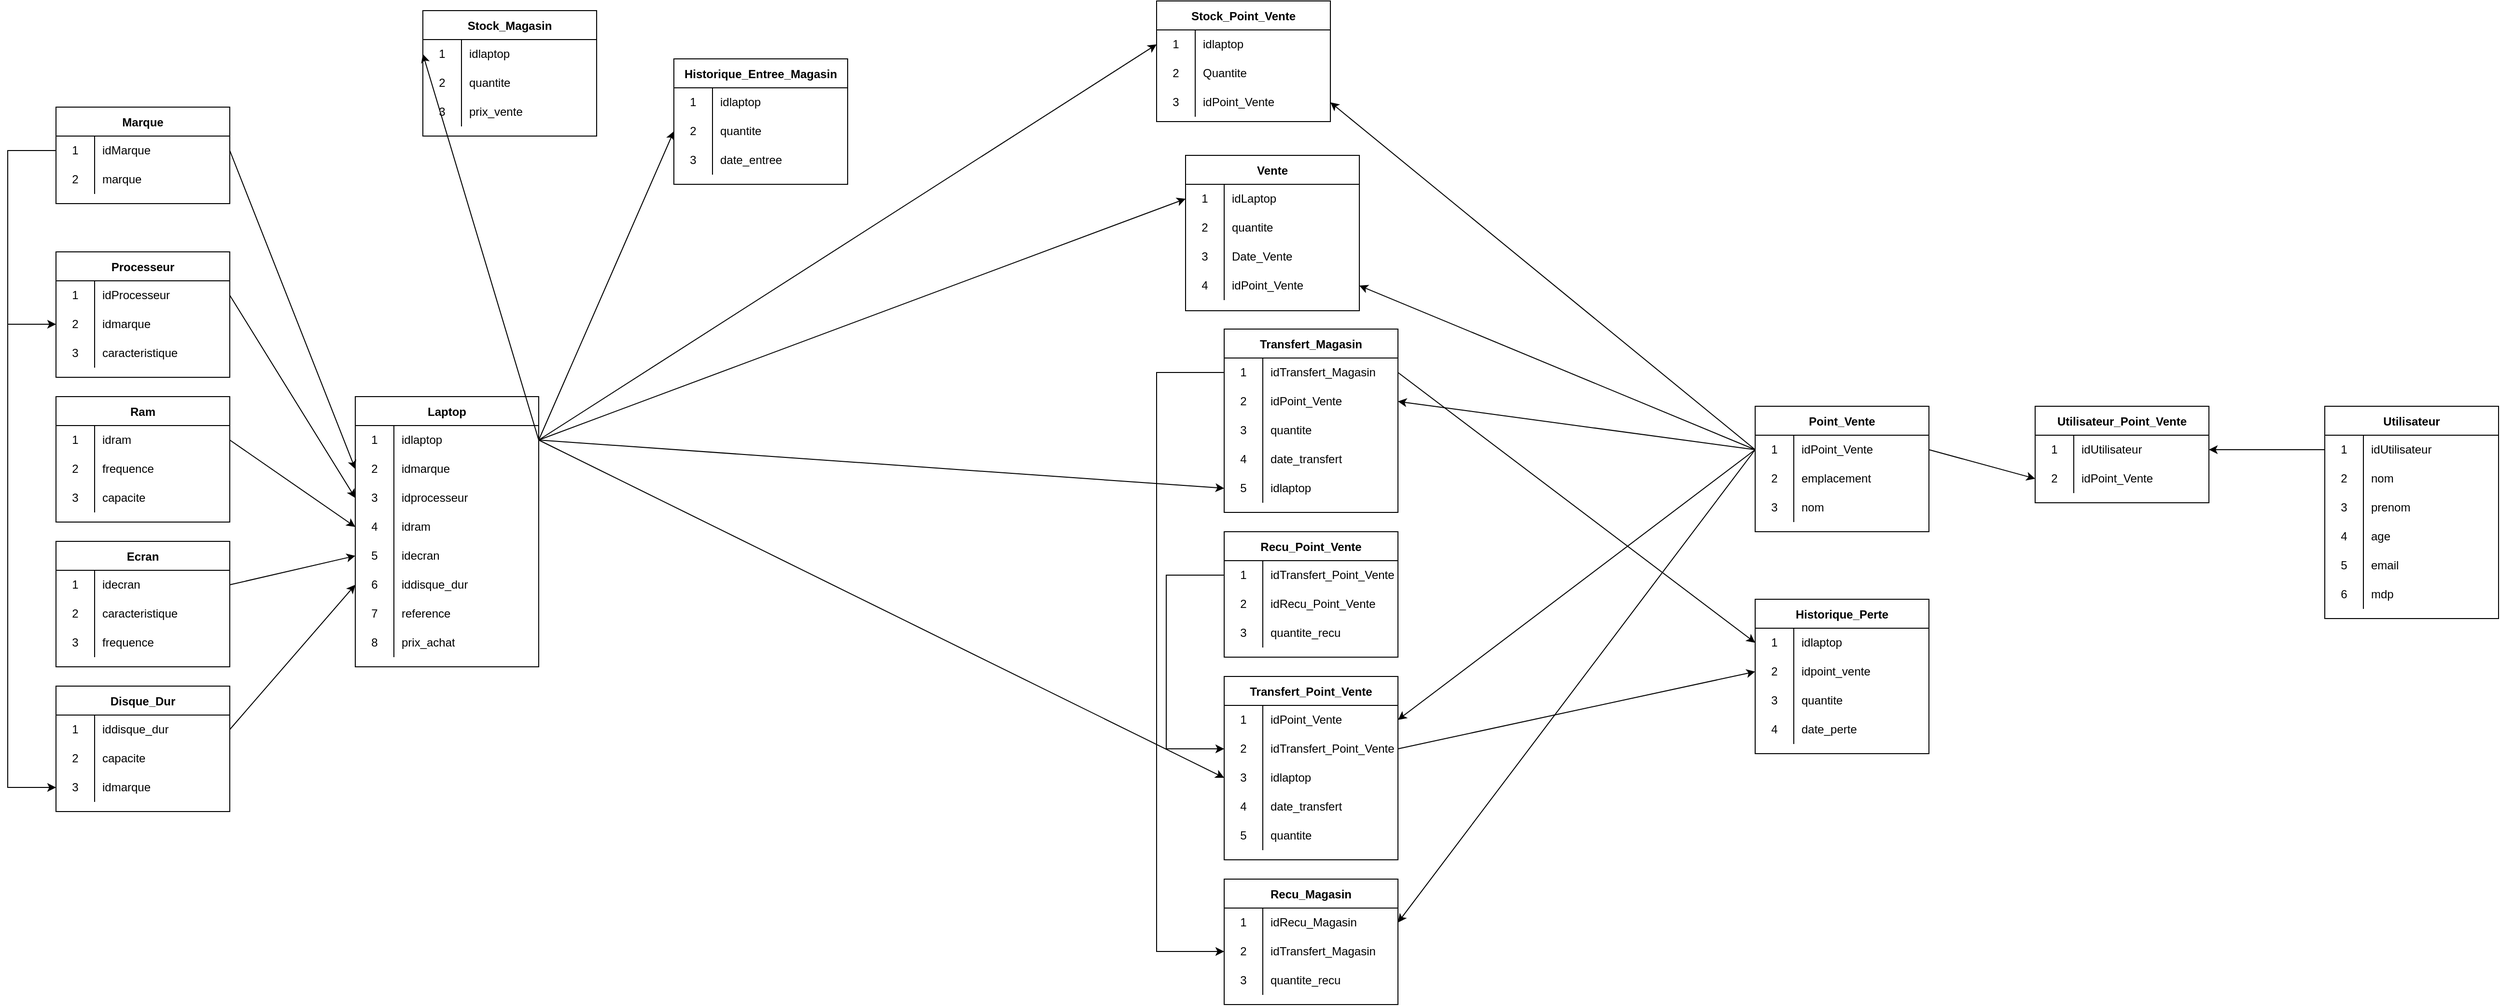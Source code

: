 <mxfile version="20.3.0" type="device"><diagram id="o5J4m3bm6en1gvfd1k9E" name="Page-1"><mxGraphModel dx="4913" dy="2586" grid="1" gridSize="10" guides="1" tooltips="1" connect="1" arrows="1" fold="1" page="1" pageScale="1" pageWidth="850" pageHeight="1100" math="0" shadow="0"><root><mxCell id="0"/><mxCell id="1" parent="0"/><mxCell id="WAZa-PnbMh0i8w3PIDxf-1" value="Laptop" style="shape=table;startSize=30;container=1;collapsible=0;childLayout=tableLayout;fixedRows=1;rowLines=0;fontStyle=1;" vertex="1" parent="1"><mxGeometry x="-280" y="430" width="190" height="280" as="geometry"/></mxCell><mxCell id="WAZa-PnbMh0i8w3PIDxf-143" value="" style="shape=tableRow;horizontal=0;startSize=0;swimlaneHead=0;swimlaneBody=0;top=0;left=0;bottom=0;right=0;collapsible=0;dropTarget=0;fillColor=none;points=[[0,0.5],[1,0.5]];portConstraint=eastwest;" vertex="1" parent="WAZa-PnbMh0i8w3PIDxf-1"><mxGeometry y="30" width="190" height="30" as="geometry"/></mxCell><mxCell id="WAZa-PnbMh0i8w3PIDxf-144" value="1" style="shape=partialRectangle;html=1;whiteSpace=wrap;connectable=0;fillColor=none;top=0;left=0;bottom=0;right=0;overflow=hidden;pointerEvents=1;" vertex="1" parent="WAZa-PnbMh0i8w3PIDxf-143"><mxGeometry width="40" height="30" as="geometry"><mxRectangle width="40" height="30" as="alternateBounds"/></mxGeometry></mxCell><mxCell id="WAZa-PnbMh0i8w3PIDxf-145" value="idlaptop" style="shape=partialRectangle;html=1;whiteSpace=wrap;connectable=0;fillColor=none;top=0;left=0;bottom=0;right=0;align=left;spacingLeft=6;overflow=hidden;" vertex="1" parent="WAZa-PnbMh0i8w3PIDxf-143"><mxGeometry x="40" width="150" height="30" as="geometry"><mxRectangle width="150" height="30" as="alternateBounds"/></mxGeometry></mxCell><mxCell id="WAZa-PnbMh0i8w3PIDxf-2" value="" style="shape=tableRow;horizontal=0;startSize=0;swimlaneHead=0;swimlaneBody=0;top=0;left=0;bottom=0;right=0;collapsible=0;dropTarget=0;fillColor=none;points=[[0,0.5],[1,0.5]];portConstraint=eastwest;" vertex="1" parent="WAZa-PnbMh0i8w3PIDxf-1"><mxGeometry y="60" width="190" height="30" as="geometry"/></mxCell><mxCell id="WAZa-PnbMh0i8w3PIDxf-3" value="2" style="shape=partialRectangle;html=1;whiteSpace=wrap;connectable=0;fillColor=none;top=0;left=0;bottom=0;right=0;overflow=hidden;pointerEvents=1;" vertex="1" parent="WAZa-PnbMh0i8w3PIDxf-2"><mxGeometry width="40" height="30" as="geometry"><mxRectangle width="40" height="30" as="alternateBounds"/></mxGeometry></mxCell><mxCell id="WAZa-PnbMh0i8w3PIDxf-4" value="idmarque" style="shape=partialRectangle;html=1;whiteSpace=wrap;connectable=0;fillColor=none;top=0;left=0;bottom=0;right=0;align=left;spacingLeft=6;overflow=hidden;" vertex="1" parent="WAZa-PnbMh0i8w3PIDxf-2"><mxGeometry x="40" width="150" height="30" as="geometry"><mxRectangle width="150" height="30" as="alternateBounds"/></mxGeometry></mxCell><mxCell id="WAZa-PnbMh0i8w3PIDxf-5" value="" style="shape=tableRow;horizontal=0;startSize=0;swimlaneHead=0;swimlaneBody=0;top=0;left=0;bottom=0;right=0;collapsible=0;dropTarget=0;fillColor=none;points=[[0,0.5],[1,0.5]];portConstraint=eastwest;" vertex="1" parent="WAZa-PnbMh0i8w3PIDxf-1"><mxGeometry y="90" width="190" height="30" as="geometry"/></mxCell><mxCell id="WAZa-PnbMh0i8w3PIDxf-6" value="3" style="shape=partialRectangle;html=1;whiteSpace=wrap;connectable=0;fillColor=none;top=0;left=0;bottom=0;right=0;overflow=hidden;" vertex="1" parent="WAZa-PnbMh0i8w3PIDxf-5"><mxGeometry width="40" height="30" as="geometry"><mxRectangle width="40" height="30" as="alternateBounds"/></mxGeometry></mxCell><mxCell id="WAZa-PnbMh0i8w3PIDxf-7" value="idprocesseur" style="shape=partialRectangle;html=1;whiteSpace=wrap;connectable=0;fillColor=none;top=0;left=0;bottom=0;right=0;align=left;spacingLeft=6;overflow=hidden;" vertex="1" parent="WAZa-PnbMh0i8w3PIDxf-5"><mxGeometry x="40" width="150" height="30" as="geometry"><mxRectangle width="150" height="30" as="alternateBounds"/></mxGeometry></mxCell><mxCell id="WAZa-PnbMh0i8w3PIDxf-8" value="" style="shape=tableRow;horizontal=0;startSize=0;swimlaneHead=0;swimlaneBody=0;top=0;left=0;bottom=0;right=0;collapsible=0;dropTarget=0;fillColor=none;points=[[0,0.5],[1,0.5]];portConstraint=eastwest;" vertex="1" parent="WAZa-PnbMh0i8w3PIDxf-1"><mxGeometry y="120" width="190" height="30" as="geometry"/></mxCell><mxCell id="WAZa-PnbMh0i8w3PIDxf-9" value="4" style="shape=partialRectangle;html=1;whiteSpace=wrap;connectable=0;fillColor=none;top=0;left=0;bottom=0;right=0;overflow=hidden;" vertex="1" parent="WAZa-PnbMh0i8w3PIDxf-8"><mxGeometry width="40" height="30" as="geometry"><mxRectangle width="40" height="30" as="alternateBounds"/></mxGeometry></mxCell><mxCell id="WAZa-PnbMh0i8w3PIDxf-10" value="idram" style="shape=partialRectangle;html=1;whiteSpace=wrap;connectable=0;fillColor=none;top=0;left=0;bottom=0;right=0;align=left;spacingLeft=6;overflow=hidden;" vertex="1" parent="WAZa-PnbMh0i8w3PIDxf-8"><mxGeometry x="40" width="150" height="30" as="geometry"><mxRectangle width="150" height="30" as="alternateBounds"/></mxGeometry></mxCell><mxCell id="WAZa-PnbMh0i8w3PIDxf-134" value="" style="shape=tableRow;horizontal=0;startSize=0;swimlaneHead=0;swimlaneBody=0;top=0;left=0;bottom=0;right=0;collapsible=0;dropTarget=0;fillColor=none;points=[[0,0.5],[1,0.5]];portConstraint=eastwest;" vertex="1" parent="WAZa-PnbMh0i8w3PIDxf-1"><mxGeometry y="150" width="190" height="30" as="geometry"/></mxCell><mxCell id="WAZa-PnbMh0i8w3PIDxf-135" value="5" style="shape=partialRectangle;html=1;whiteSpace=wrap;connectable=0;fillColor=none;top=0;left=0;bottom=0;right=0;overflow=hidden;" vertex="1" parent="WAZa-PnbMh0i8w3PIDxf-134"><mxGeometry width="40" height="30" as="geometry"><mxRectangle width="40" height="30" as="alternateBounds"/></mxGeometry></mxCell><mxCell id="WAZa-PnbMh0i8w3PIDxf-136" value="idecran" style="shape=partialRectangle;html=1;whiteSpace=wrap;connectable=0;fillColor=none;top=0;left=0;bottom=0;right=0;align=left;spacingLeft=6;overflow=hidden;" vertex="1" parent="WAZa-PnbMh0i8w3PIDxf-134"><mxGeometry x="40" width="150" height="30" as="geometry"><mxRectangle width="150" height="30" as="alternateBounds"/></mxGeometry></mxCell><mxCell id="WAZa-PnbMh0i8w3PIDxf-138" value="" style="shape=tableRow;horizontal=0;startSize=0;swimlaneHead=0;swimlaneBody=0;top=0;left=0;bottom=0;right=0;collapsible=0;dropTarget=0;fillColor=none;points=[[0,0.5],[1,0.5]];portConstraint=eastwest;" vertex="1" parent="WAZa-PnbMh0i8w3PIDxf-1"><mxGeometry y="180" width="190" height="30" as="geometry"/></mxCell><mxCell id="WAZa-PnbMh0i8w3PIDxf-139" value="6" style="shape=partialRectangle;html=1;whiteSpace=wrap;connectable=0;fillColor=none;top=0;left=0;bottom=0;right=0;overflow=hidden;" vertex="1" parent="WAZa-PnbMh0i8w3PIDxf-138"><mxGeometry width="40" height="30" as="geometry"><mxRectangle width="40" height="30" as="alternateBounds"/></mxGeometry></mxCell><mxCell id="WAZa-PnbMh0i8w3PIDxf-140" value="iddisque_dur" style="shape=partialRectangle;html=1;whiteSpace=wrap;connectable=0;fillColor=none;top=0;left=0;bottom=0;right=0;align=left;spacingLeft=6;overflow=hidden;" vertex="1" parent="WAZa-PnbMh0i8w3PIDxf-138"><mxGeometry x="40" width="150" height="30" as="geometry"><mxRectangle width="150" height="30" as="alternateBounds"/></mxGeometry></mxCell><mxCell id="WAZa-PnbMh0i8w3PIDxf-174" value="" style="shape=tableRow;horizontal=0;startSize=0;swimlaneHead=0;swimlaneBody=0;top=0;left=0;bottom=0;right=0;collapsible=0;dropTarget=0;fillColor=none;points=[[0,0.5],[1,0.5]];portConstraint=eastwest;" vertex="1" parent="WAZa-PnbMh0i8w3PIDxf-1"><mxGeometry y="210" width="190" height="30" as="geometry"/></mxCell><mxCell id="WAZa-PnbMh0i8w3PIDxf-175" value="7" style="shape=partialRectangle;html=1;whiteSpace=wrap;connectable=0;fillColor=none;top=0;left=0;bottom=0;right=0;overflow=hidden;" vertex="1" parent="WAZa-PnbMh0i8w3PIDxf-174"><mxGeometry width="40" height="30" as="geometry"><mxRectangle width="40" height="30" as="alternateBounds"/></mxGeometry></mxCell><mxCell id="WAZa-PnbMh0i8w3PIDxf-176" value="reference" style="shape=partialRectangle;html=1;whiteSpace=wrap;connectable=0;fillColor=none;top=0;left=0;bottom=0;right=0;align=left;spacingLeft=6;overflow=hidden;" vertex="1" parent="WAZa-PnbMh0i8w3PIDxf-174"><mxGeometry x="40" width="150" height="30" as="geometry"><mxRectangle width="150" height="30" as="alternateBounds"/></mxGeometry></mxCell><mxCell id="WAZa-PnbMh0i8w3PIDxf-177" value="" style="shape=tableRow;horizontal=0;startSize=0;swimlaneHead=0;swimlaneBody=0;top=0;left=0;bottom=0;right=0;collapsible=0;dropTarget=0;fillColor=none;points=[[0,0.5],[1,0.5]];portConstraint=eastwest;" vertex="1" parent="WAZa-PnbMh0i8w3PIDxf-1"><mxGeometry y="240" width="190" height="30" as="geometry"/></mxCell><mxCell id="WAZa-PnbMh0i8w3PIDxf-178" value="8" style="shape=partialRectangle;html=1;whiteSpace=wrap;connectable=0;fillColor=none;top=0;left=0;bottom=0;right=0;overflow=hidden;" vertex="1" parent="WAZa-PnbMh0i8w3PIDxf-177"><mxGeometry width="40" height="30" as="geometry"><mxRectangle width="40" height="30" as="alternateBounds"/></mxGeometry></mxCell><mxCell id="WAZa-PnbMh0i8w3PIDxf-179" value="prix_achat" style="shape=partialRectangle;html=1;whiteSpace=wrap;connectable=0;fillColor=none;top=0;left=0;bottom=0;right=0;align=left;spacingLeft=6;overflow=hidden;" vertex="1" parent="WAZa-PnbMh0i8w3PIDxf-177"><mxGeometry x="40" width="150" height="30" as="geometry"><mxRectangle width="150" height="30" as="alternateBounds"/></mxGeometry></mxCell><mxCell id="WAZa-PnbMh0i8w3PIDxf-11" value="Historique_Entree_Magasin" style="shape=table;startSize=30;container=1;collapsible=0;childLayout=tableLayout;fixedRows=1;rowLines=0;fontStyle=1;" vertex="1" parent="1"><mxGeometry x="50" y="80" width="180" height="130" as="geometry"/></mxCell><mxCell id="WAZa-PnbMh0i8w3PIDxf-12" value="" style="shape=tableRow;horizontal=0;startSize=0;swimlaneHead=0;swimlaneBody=0;top=0;left=0;bottom=0;right=0;collapsible=0;dropTarget=0;fillColor=none;points=[[0,0.5],[1,0.5]];portConstraint=eastwest;" vertex="1" parent="WAZa-PnbMh0i8w3PIDxf-11"><mxGeometry y="30" width="180" height="30" as="geometry"/></mxCell><mxCell id="WAZa-PnbMh0i8w3PIDxf-13" value="1" style="shape=partialRectangle;html=1;whiteSpace=wrap;connectable=0;fillColor=none;top=0;left=0;bottom=0;right=0;overflow=hidden;pointerEvents=1;" vertex="1" parent="WAZa-PnbMh0i8w3PIDxf-12"><mxGeometry width="40" height="30" as="geometry"><mxRectangle width="40" height="30" as="alternateBounds"/></mxGeometry></mxCell><mxCell id="WAZa-PnbMh0i8w3PIDxf-14" value="idlaptop" style="shape=partialRectangle;html=1;whiteSpace=wrap;connectable=0;fillColor=none;top=0;left=0;bottom=0;right=0;align=left;spacingLeft=6;overflow=hidden;" vertex="1" parent="WAZa-PnbMh0i8w3PIDxf-12"><mxGeometry x="40" width="140" height="30" as="geometry"><mxRectangle width="140" height="30" as="alternateBounds"/></mxGeometry></mxCell><mxCell id="WAZa-PnbMh0i8w3PIDxf-15" value="" style="shape=tableRow;horizontal=0;startSize=0;swimlaneHead=0;swimlaneBody=0;top=0;left=0;bottom=0;right=0;collapsible=0;dropTarget=0;fillColor=none;points=[[0,0.5],[1,0.5]];portConstraint=eastwest;" vertex="1" parent="WAZa-PnbMh0i8w3PIDxf-11"><mxGeometry y="60" width="180" height="30" as="geometry"/></mxCell><mxCell id="WAZa-PnbMh0i8w3PIDxf-16" value="2" style="shape=partialRectangle;html=1;whiteSpace=wrap;connectable=0;fillColor=none;top=0;left=0;bottom=0;right=0;overflow=hidden;" vertex="1" parent="WAZa-PnbMh0i8w3PIDxf-15"><mxGeometry width="40" height="30" as="geometry"><mxRectangle width="40" height="30" as="alternateBounds"/></mxGeometry></mxCell><mxCell id="WAZa-PnbMh0i8w3PIDxf-17" value="quantite" style="shape=partialRectangle;html=1;whiteSpace=wrap;connectable=0;fillColor=none;top=0;left=0;bottom=0;right=0;align=left;spacingLeft=6;overflow=hidden;" vertex="1" parent="WAZa-PnbMh0i8w3PIDxf-15"><mxGeometry x="40" width="140" height="30" as="geometry"><mxRectangle width="140" height="30" as="alternateBounds"/></mxGeometry></mxCell><mxCell id="WAZa-PnbMh0i8w3PIDxf-196" value="" style="shape=tableRow;horizontal=0;startSize=0;swimlaneHead=0;swimlaneBody=0;top=0;left=0;bottom=0;right=0;collapsible=0;dropTarget=0;fillColor=none;points=[[0,0.5],[1,0.5]];portConstraint=eastwest;" vertex="1" parent="WAZa-PnbMh0i8w3PIDxf-11"><mxGeometry y="90" width="180" height="30" as="geometry"/></mxCell><mxCell id="WAZa-PnbMh0i8w3PIDxf-197" value="3" style="shape=partialRectangle;html=1;whiteSpace=wrap;connectable=0;fillColor=none;top=0;left=0;bottom=0;right=0;overflow=hidden;" vertex="1" parent="WAZa-PnbMh0i8w3PIDxf-196"><mxGeometry width="40" height="30" as="geometry"><mxRectangle width="40" height="30" as="alternateBounds"/></mxGeometry></mxCell><mxCell id="WAZa-PnbMh0i8w3PIDxf-198" value="date_entree" style="shape=partialRectangle;html=1;whiteSpace=wrap;connectable=0;fillColor=none;top=0;left=0;bottom=0;right=0;align=left;spacingLeft=6;overflow=hidden;" vertex="1" parent="WAZa-PnbMh0i8w3PIDxf-196"><mxGeometry x="40" width="140" height="30" as="geometry"><mxRectangle width="140" height="30" as="alternateBounds"/></mxGeometry></mxCell><mxCell id="WAZa-PnbMh0i8w3PIDxf-21" value="Transfert_Magasin" style="shape=table;startSize=30;container=1;collapsible=0;childLayout=tableLayout;fixedRows=1;rowLines=0;fontStyle=1;" vertex="1" parent="1"><mxGeometry x="620" y="360" width="180" height="190" as="geometry"/></mxCell><mxCell id="WAZa-PnbMh0i8w3PIDxf-22" value="" style="shape=tableRow;horizontal=0;startSize=0;swimlaneHead=0;swimlaneBody=0;top=0;left=0;bottom=0;right=0;collapsible=0;dropTarget=0;fillColor=none;points=[[0,0.5],[1,0.5]];portConstraint=eastwest;" vertex="1" parent="WAZa-PnbMh0i8w3PIDxf-21"><mxGeometry y="30" width="180" height="30" as="geometry"/></mxCell><mxCell id="WAZa-PnbMh0i8w3PIDxf-23" value="1" style="shape=partialRectangle;html=1;whiteSpace=wrap;connectable=0;fillColor=none;top=0;left=0;bottom=0;right=0;overflow=hidden;pointerEvents=1;" vertex="1" parent="WAZa-PnbMh0i8w3PIDxf-22"><mxGeometry width="40" height="30" as="geometry"><mxRectangle width="40" height="30" as="alternateBounds"/></mxGeometry></mxCell><mxCell id="WAZa-PnbMh0i8w3PIDxf-24" value="idTransfert_Magasin" style="shape=partialRectangle;html=1;whiteSpace=wrap;connectable=0;fillColor=none;top=0;left=0;bottom=0;right=0;align=left;spacingLeft=6;overflow=hidden;" vertex="1" parent="WAZa-PnbMh0i8w3PIDxf-22"><mxGeometry x="40" width="140" height="30" as="geometry"><mxRectangle width="140" height="30" as="alternateBounds"/></mxGeometry></mxCell><mxCell id="WAZa-PnbMh0i8w3PIDxf-25" value="" style="shape=tableRow;horizontal=0;startSize=0;swimlaneHead=0;swimlaneBody=0;top=0;left=0;bottom=0;right=0;collapsible=0;dropTarget=0;fillColor=none;points=[[0,0.5],[1,0.5]];portConstraint=eastwest;" vertex="1" parent="WAZa-PnbMh0i8w3PIDxf-21"><mxGeometry y="60" width="180" height="30" as="geometry"/></mxCell><mxCell id="WAZa-PnbMh0i8w3PIDxf-26" value="2" style="shape=partialRectangle;html=1;whiteSpace=wrap;connectable=0;fillColor=none;top=0;left=0;bottom=0;right=0;overflow=hidden;" vertex="1" parent="WAZa-PnbMh0i8w3PIDxf-25"><mxGeometry width="40" height="30" as="geometry"><mxRectangle width="40" height="30" as="alternateBounds"/></mxGeometry></mxCell><mxCell id="WAZa-PnbMh0i8w3PIDxf-27" value="idPoint_Vente" style="shape=partialRectangle;html=1;whiteSpace=wrap;connectable=0;fillColor=none;top=0;left=0;bottom=0;right=0;align=left;spacingLeft=6;overflow=hidden;" vertex="1" parent="WAZa-PnbMh0i8w3PIDxf-25"><mxGeometry x="40" width="140" height="30" as="geometry"><mxRectangle width="140" height="30" as="alternateBounds"/></mxGeometry></mxCell><mxCell id="WAZa-PnbMh0i8w3PIDxf-28" value="" style="shape=tableRow;horizontal=0;startSize=0;swimlaneHead=0;swimlaneBody=0;top=0;left=0;bottom=0;right=0;collapsible=0;dropTarget=0;fillColor=none;points=[[0,0.5],[1,0.5]];portConstraint=eastwest;" vertex="1" parent="WAZa-PnbMh0i8w3PIDxf-21"><mxGeometry y="90" width="180" height="30" as="geometry"/></mxCell><mxCell id="WAZa-PnbMh0i8w3PIDxf-29" value="3" style="shape=partialRectangle;html=1;whiteSpace=wrap;connectable=0;fillColor=none;top=0;left=0;bottom=0;right=0;overflow=hidden;" vertex="1" parent="WAZa-PnbMh0i8w3PIDxf-28"><mxGeometry width="40" height="30" as="geometry"><mxRectangle width="40" height="30" as="alternateBounds"/></mxGeometry></mxCell><mxCell id="WAZa-PnbMh0i8w3PIDxf-30" value="quantite" style="shape=partialRectangle;html=1;whiteSpace=wrap;connectable=0;fillColor=none;top=0;left=0;bottom=0;right=0;align=left;spacingLeft=6;overflow=hidden;" vertex="1" parent="WAZa-PnbMh0i8w3PIDxf-28"><mxGeometry x="40" width="140" height="30" as="geometry"><mxRectangle width="140" height="30" as="alternateBounds"/></mxGeometry></mxCell><mxCell id="WAZa-PnbMh0i8w3PIDxf-180" value="" style="shape=tableRow;horizontal=0;startSize=0;swimlaneHead=0;swimlaneBody=0;top=0;left=0;bottom=0;right=0;collapsible=0;dropTarget=0;fillColor=none;points=[[0,0.5],[1,0.5]];portConstraint=eastwest;" vertex="1" parent="WAZa-PnbMh0i8w3PIDxf-21"><mxGeometry y="120" width="180" height="30" as="geometry"/></mxCell><mxCell id="WAZa-PnbMh0i8w3PIDxf-181" value="4" style="shape=partialRectangle;html=1;whiteSpace=wrap;connectable=0;fillColor=none;top=0;left=0;bottom=0;right=0;overflow=hidden;" vertex="1" parent="WAZa-PnbMh0i8w3PIDxf-180"><mxGeometry width="40" height="30" as="geometry"><mxRectangle width="40" height="30" as="alternateBounds"/></mxGeometry></mxCell><mxCell id="WAZa-PnbMh0i8w3PIDxf-182" value="date_transfert" style="shape=partialRectangle;html=1;whiteSpace=wrap;connectable=0;fillColor=none;top=0;left=0;bottom=0;right=0;align=left;spacingLeft=6;overflow=hidden;" vertex="1" parent="WAZa-PnbMh0i8w3PIDxf-180"><mxGeometry x="40" width="140" height="30" as="geometry"><mxRectangle width="140" height="30" as="alternateBounds"/></mxGeometry></mxCell><mxCell id="WAZa-PnbMh0i8w3PIDxf-199" value="" style="shape=tableRow;horizontal=0;startSize=0;swimlaneHead=0;swimlaneBody=0;top=0;left=0;bottom=0;right=0;collapsible=0;dropTarget=0;fillColor=none;points=[[0,0.5],[1,0.5]];portConstraint=eastwest;" vertex="1" parent="WAZa-PnbMh0i8w3PIDxf-21"><mxGeometry y="150" width="180" height="30" as="geometry"/></mxCell><mxCell id="WAZa-PnbMh0i8w3PIDxf-200" value="5" style="shape=partialRectangle;html=1;whiteSpace=wrap;connectable=0;fillColor=none;top=0;left=0;bottom=0;right=0;overflow=hidden;" vertex="1" parent="WAZa-PnbMh0i8w3PIDxf-199"><mxGeometry width="40" height="30" as="geometry"><mxRectangle width="40" height="30" as="alternateBounds"/></mxGeometry></mxCell><mxCell id="WAZa-PnbMh0i8w3PIDxf-201" value="idlaptop" style="shape=partialRectangle;html=1;whiteSpace=wrap;connectable=0;fillColor=none;top=0;left=0;bottom=0;right=0;align=left;spacingLeft=6;overflow=hidden;" vertex="1" parent="WAZa-PnbMh0i8w3PIDxf-199"><mxGeometry x="40" width="140" height="30" as="geometry"><mxRectangle width="140" height="30" as="alternateBounds"/></mxGeometry></mxCell><mxCell id="WAZa-PnbMh0i8w3PIDxf-31" value="Recu_Point_Vente" style="shape=table;startSize=30;container=1;collapsible=0;childLayout=tableLayout;fixedRows=1;rowLines=0;fontStyle=1;" vertex="1" parent="1"><mxGeometry x="620" y="570" width="180" height="130" as="geometry"/></mxCell><mxCell id="WAZa-PnbMh0i8w3PIDxf-32" value="" style="shape=tableRow;horizontal=0;startSize=0;swimlaneHead=0;swimlaneBody=0;top=0;left=0;bottom=0;right=0;collapsible=0;dropTarget=0;fillColor=none;points=[[0,0.5],[1,0.5]];portConstraint=eastwest;" vertex="1" parent="WAZa-PnbMh0i8w3PIDxf-31"><mxGeometry y="30" width="180" height="30" as="geometry"/></mxCell><mxCell id="WAZa-PnbMh0i8w3PIDxf-33" value="1" style="shape=partialRectangle;html=1;whiteSpace=wrap;connectable=0;fillColor=none;top=0;left=0;bottom=0;right=0;overflow=hidden;pointerEvents=1;" vertex="1" parent="WAZa-PnbMh0i8w3PIDxf-32"><mxGeometry width="40" height="30" as="geometry"><mxRectangle width="40" height="30" as="alternateBounds"/></mxGeometry></mxCell><mxCell id="WAZa-PnbMh0i8w3PIDxf-34" value="idTransfert_Point_Vente" style="shape=partialRectangle;html=1;whiteSpace=wrap;connectable=0;fillColor=none;top=0;left=0;bottom=0;right=0;align=left;spacingLeft=6;overflow=hidden;" vertex="1" parent="WAZa-PnbMh0i8w3PIDxf-32"><mxGeometry x="40" width="140" height="30" as="geometry"><mxRectangle width="140" height="30" as="alternateBounds"/></mxGeometry></mxCell><mxCell id="WAZa-PnbMh0i8w3PIDxf-35" value="" style="shape=tableRow;horizontal=0;startSize=0;swimlaneHead=0;swimlaneBody=0;top=0;left=0;bottom=0;right=0;collapsible=0;dropTarget=0;fillColor=none;points=[[0,0.5],[1,0.5]];portConstraint=eastwest;" vertex="1" parent="WAZa-PnbMh0i8w3PIDxf-31"><mxGeometry y="60" width="180" height="30" as="geometry"/></mxCell><mxCell id="WAZa-PnbMh0i8w3PIDxf-36" value="2" style="shape=partialRectangle;html=1;whiteSpace=wrap;connectable=0;fillColor=none;top=0;left=0;bottom=0;right=0;overflow=hidden;" vertex="1" parent="WAZa-PnbMh0i8w3PIDxf-35"><mxGeometry width="40" height="30" as="geometry"><mxRectangle width="40" height="30" as="alternateBounds"/></mxGeometry></mxCell><mxCell id="WAZa-PnbMh0i8w3PIDxf-37" value="idRecu_Point_Vente" style="shape=partialRectangle;html=1;whiteSpace=wrap;connectable=0;fillColor=none;top=0;left=0;bottom=0;right=0;align=left;spacingLeft=6;overflow=hidden;" vertex="1" parent="WAZa-PnbMh0i8w3PIDxf-35"><mxGeometry x="40" width="140" height="30" as="geometry"><mxRectangle width="140" height="30" as="alternateBounds"/></mxGeometry></mxCell><mxCell id="WAZa-PnbMh0i8w3PIDxf-38" value="" style="shape=tableRow;horizontal=0;startSize=0;swimlaneHead=0;swimlaneBody=0;top=0;left=0;bottom=0;right=0;collapsible=0;dropTarget=0;fillColor=none;points=[[0,0.5],[1,0.5]];portConstraint=eastwest;" vertex="1" parent="WAZa-PnbMh0i8w3PIDxf-31"><mxGeometry y="90" width="180" height="30" as="geometry"/></mxCell><mxCell id="WAZa-PnbMh0i8w3PIDxf-39" value="3" style="shape=partialRectangle;html=1;whiteSpace=wrap;connectable=0;fillColor=none;top=0;left=0;bottom=0;right=0;overflow=hidden;" vertex="1" parent="WAZa-PnbMh0i8w3PIDxf-38"><mxGeometry width="40" height="30" as="geometry"><mxRectangle width="40" height="30" as="alternateBounds"/></mxGeometry></mxCell><mxCell id="WAZa-PnbMh0i8w3PIDxf-40" value="quantite_recu" style="shape=partialRectangle;html=1;whiteSpace=wrap;connectable=0;fillColor=none;top=0;left=0;bottom=0;right=0;align=left;spacingLeft=6;overflow=hidden;" vertex="1" parent="WAZa-PnbMh0i8w3PIDxf-38"><mxGeometry x="40" width="140" height="30" as="geometry"><mxRectangle width="140" height="30" as="alternateBounds"/></mxGeometry></mxCell><mxCell id="WAZa-PnbMh0i8w3PIDxf-41" value="Transfert_Point_Vente" style="shape=table;startSize=30;container=1;collapsible=0;childLayout=tableLayout;fixedRows=1;rowLines=0;fontStyle=1;" vertex="1" parent="1"><mxGeometry x="620" y="720" width="180" height="190" as="geometry"/></mxCell><mxCell id="WAZa-PnbMh0i8w3PIDxf-42" value="" style="shape=tableRow;horizontal=0;startSize=0;swimlaneHead=0;swimlaneBody=0;top=0;left=0;bottom=0;right=0;collapsible=0;dropTarget=0;fillColor=none;points=[[0,0.5],[1,0.5]];portConstraint=eastwest;" vertex="1" parent="WAZa-PnbMh0i8w3PIDxf-41"><mxGeometry y="30" width="180" height="30" as="geometry"/></mxCell><mxCell id="WAZa-PnbMh0i8w3PIDxf-43" value="1" style="shape=partialRectangle;html=1;whiteSpace=wrap;connectable=0;fillColor=none;top=0;left=0;bottom=0;right=0;overflow=hidden;pointerEvents=1;" vertex="1" parent="WAZa-PnbMh0i8w3PIDxf-42"><mxGeometry width="40" height="30" as="geometry"><mxRectangle width="40" height="30" as="alternateBounds"/></mxGeometry></mxCell><mxCell id="WAZa-PnbMh0i8w3PIDxf-44" value="idPoint_Vente" style="shape=partialRectangle;html=1;whiteSpace=wrap;connectable=0;fillColor=none;top=0;left=0;bottom=0;right=0;align=left;spacingLeft=6;overflow=hidden;" vertex="1" parent="WAZa-PnbMh0i8w3PIDxf-42"><mxGeometry x="40" width="140" height="30" as="geometry"><mxRectangle width="140" height="30" as="alternateBounds"/></mxGeometry></mxCell><mxCell id="WAZa-PnbMh0i8w3PIDxf-45" value="" style="shape=tableRow;horizontal=0;startSize=0;swimlaneHead=0;swimlaneBody=0;top=0;left=0;bottom=0;right=0;collapsible=0;dropTarget=0;fillColor=none;points=[[0,0.5],[1,0.5]];portConstraint=eastwest;" vertex="1" parent="WAZa-PnbMh0i8w3PIDxf-41"><mxGeometry y="60" width="180" height="30" as="geometry"/></mxCell><mxCell id="WAZa-PnbMh0i8w3PIDxf-46" value="2" style="shape=partialRectangle;html=1;whiteSpace=wrap;connectable=0;fillColor=none;top=0;left=0;bottom=0;right=0;overflow=hidden;" vertex="1" parent="WAZa-PnbMh0i8w3PIDxf-45"><mxGeometry width="40" height="30" as="geometry"><mxRectangle width="40" height="30" as="alternateBounds"/></mxGeometry></mxCell><mxCell id="WAZa-PnbMh0i8w3PIDxf-47" value="idTransfert_Point_Vente" style="shape=partialRectangle;html=1;whiteSpace=wrap;connectable=0;fillColor=none;top=0;left=0;bottom=0;right=0;align=left;spacingLeft=6;overflow=hidden;" vertex="1" parent="WAZa-PnbMh0i8w3PIDxf-45"><mxGeometry x="40" width="140" height="30" as="geometry"><mxRectangle width="140" height="30" as="alternateBounds"/></mxGeometry></mxCell><mxCell id="WAZa-PnbMh0i8w3PIDxf-48" value="" style="shape=tableRow;horizontal=0;startSize=0;swimlaneHead=0;swimlaneBody=0;top=0;left=0;bottom=0;right=0;collapsible=0;dropTarget=0;fillColor=none;points=[[0,0.5],[1,0.5]];portConstraint=eastwest;" vertex="1" parent="WAZa-PnbMh0i8w3PIDxf-41"><mxGeometry y="90" width="180" height="30" as="geometry"/></mxCell><mxCell id="WAZa-PnbMh0i8w3PIDxf-49" value="3" style="shape=partialRectangle;html=1;whiteSpace=wrap;connectable=0;fillColor=none;top=0;left=0;bottom=0;right=0;overflow=hidden;" vertex="1" parent="WAZa-PnbMh0i8w3PIDxf-48"><mxGeometry width="40" height="30" as="geometry"><mxRectangle width="40" height="30" as="alternateBounds"/></mxGeometry></mxCell><mxCell id="WAZa-PnbMh0i8w3PIDxf-50" value="idlaptop" style="shape=partialRectangle;html=1;whiteSpace=wrap;connectable=0;fillColor=none;top=0;left=0;bottom=0;right=0;align=left;spacingLeft=6;overflow=hidden;" vertex="1" parent="WAZa-PnbMh0i8w3PIDxf-48"><mxGeometry x="40" width="140" height="30" as="geometry"><mxRectangle width="140" height="30" as="alternateBounds"/></mxGeometry></mxCell><mxCell id="WAZa-PnbMh0i8w3PIDxf-250" value="" style="shape=tableRow;horizontal=0;startSize=0;swimlaneHead=0;swimlaneBody=0;top=0;left=0;bottom=0;right=0;collapsible=0;dropTarget=0;fillColor=none;points=[[0,0.5],[1,0.5]];portConstraint=eastwest;" vertex="1" parent="WAZa-PnbMh0i8w3PIDxf-41"><mxGeometry y="120" width="180" height="30" as="geometry"/></mxCell><mxCell id="WAZa-PnbMh0i8w3PIDxf-251" value="4" style="shape=partialRectangle;html=1;whiteSpace=wrap;connectable=0;fillColor=none;top=0;left=0;bottom=0;right=0;overflow=hidden;" vertex="1" parent="WAZa-PnbMh0i8w3PIDxf-250"><mxGeometry width="40" height="30" as="geometry"><mxRectangle width="40" height="30" as="alternateBounds"/></mxGeometry></mxCell><mxCell id="WAZa-PnbMh0i8w3PIDxf-252" value="date_transfert" style="shape=partialRectangle;html=1;whiteSpace=wrap;connectable=0;fillColor=none;top=0;left=0;bottom=0;right=0;align=left;spacingLeft=6;overflow=hidden;" vertex="1" parent="WAZa-PnbMh0i8w3PIDxf-250"><mxGeometry x="40" width="140" height="30" as="geometry"><mxRectangle width="140" height="30" as="alternateBounds"/></mxGeometry></mxCell><mxCell id="WAZa-PnbMh0i8w3PIDxf-253" value="" style="shape=tableRow;horizontal=0;startSize=0;swimlaneHead=0;swimlaneBody=0;top=0;left=0;bottom=0;right=0;collapsible=0;dropTarget=0;fillColor=none;points=[[0,0.5],[1,0.5]];portConstraint=eastwest;" vertex="1" parent="WAZa-PnbMh0i8w3PIDxf-41"><mxGeometry y="150" width="180" height="30" as="geometry"/></mxCell><mxCell id="WAZa-PnbMh0i8w3PIDxf-254" value="5" style="shape=partialRectangle;html=1;whiteSpace=wrap;connectable=0;fillColor=none;top=0;left=0;bottom=0;right=0;overflow=hidden;" vertex="1" parent="WAZa-PnbMh0i8w3PIDxf-253"><mxGeometry width="40" height="30" as="geometry"><mxRectangle width="40" height="30" as="alternateBounds"/></mxGeometry></mxCell><mxCell id="WAZa-PnbMh0i8w3PIDxf-255" value="quantite" style="shape=partialRectangle;html=1;whiteSpace=wrap;connectable=0;fillColor=none;top=0;left=0;bottom=0;right=0;align=left;spacingLeft=6;overflow=hidden;" vertex="1" parent="WAZa-PnbMh0i8w3PIDxf-253"><mxGeometry x="40" width="140" height="30" as="geometry"><mxRectangle width="140" height="30" as="alternateBounds"/></mxGeometry></mxCell><mxCell id="WAZa-PnbMh0i8w3PIDxf-51" value="Recu_Magasin" style="shape=table;startSize=30;container=1;collapsible=0;childLayout=tableLayout;fixedRows=1;rowLines=0;fontStyle=1;" vertex="1" parent="1"><mxGeometry x="620" y="930" width="180" height="130" as="geometry"/></mxCell><mxCell id="WAZa-PnbMh0i8w3PIDxf-52" value="" style="shape=tableRow;horizontal=0;startSize=0;swimlaneHead=0;swimlaneBody=0;top=0;left=0;bottom=0;right=0;collapsible=0;dropTarget=0;fillColor=none;points=[[0,0.5],[1,0.5]];portConstraint=eastwest;" vertex="1" parent="WAZa-PnbMh0i8w3PIDxf-51"><mxGeometry y="30" width="180" height="30" as="geometry"/></mxCell><mxCell id="WAZa-PnbMh0i8w3PIDxf-53" value="1" style="shape=partialRectangle;html=1;whiteSpace=wrap;connectable=0;fillColor=none;top=0;left=0;bottom=0;right=0;overflow=hidden;pointerEvents=1;" vertex="1" parent="WAZa-PnbMh0i8w3PIDxf-52"><mxGeometry width="40" height="30" as="geometry"><mxRectangle width="40" height="30" as="alternateBounds"/></mxGeometry></mxCell><mxCell id="WAZa-PnbMh0i8w3PIDxf-54" value="idRecu_Magasin" style="shape=partialRectangle;html=1;whiteSpace=wrap;connectable=0;fillColor=none;top=0;left=0;bottom=0;right=0;align=left;spacingLeft=6;overflow=hidden;" vertex="1" parent="WAZa-PnbMh0i8w3PIDxf-52"><mxGeometry x="40" width="140" height="30" as="geometry"><mxRectangle width="140" height="30" as="alternateBounds"/></mxGeometry></mxCell><mxCell id="WAZa-PnbMh0i8w3PIDxf-55" value="" style="shape=tableRow;horizontal=0;startSize=0;swimlaneHead=0;swimlaneBody=0;top=0;left=0;bottom=0;right=0;collapsible=0;dropTarget=0;fillColor=none;points=[[0,0.5],[1,0.5]];portConstraint=eastwest;" vertex="1" parent="WAZa-PnbMh0i8w3PIDxf-51"><mxGeometry y="60" width="180" height="30" as="geometry"/></mxCell><mxCell id="WAZa-PnbMh0i8w3PIDxf-56" value="2" style="shape=partialRectangle;html=1;whiteSpace=wrap;connectable=0;fillColor=none;top=0;left=0;bottom=0;right=0;overflow=hidden;" vertex="1" parent="WAZa-PnbMh0i8w3PIDxf-55"><mxGeometry width="40" height="30" as="geometry"><mxRectangle width="40" height="30" as="alternateBounds"/></mxGeometry></mxCell><mxCell id="WAZa-PnbMh0i8w3PIDxf-57" value="idTransfert_Magasin" style="shape=partialRectangle;html=1;whiteSpace=wrap;connectable=0;fillColor=none;top=0;left=0;bottom=0;right=0;align=left;spacingLeft=6;overflow=hidden;" vertex="1" parent="WAZa-PnbMh0i8w3PIDxf-55"><mxGeometry x="40" width="140" height="30" as="geometry"><mxRectangle width="140" height="30" as="alternateBounds"/></mxGeometry></mxCell><mxCell id="WAZa-PnbMh0i8w3PIDxf-58" value="" style="shape=tableRow;horizontal=0;startSize=0;swimlaneHead=0;swimlaneBody=0;top=0;left=0;bottom=0;right=0;collapsible=0;dropTarget=0;fillColor=none;points=[[0,0.5],[1,0.5]];portConstraint=eastwest;" vertex="1" parent="WAZa-PnbMh0i8w3PIDxf-51"><mxGeometry y="90" width="180" height="30" as="geometry"/></mxCell><mxCell id="WAZa-PnbMh0i8w3PIDxf-59" value="3" style="shape=partialRectangle;html=1;whiteSpace=wrap;connectable=0;fillColor=none;top=0;left=0;bottom=0;right=0;overflow=hidden;" vertex="1" parent="WAZa-PnbMh0i8w3PIDxf-58"><mxGeometry width="40" height="30" as="geometry"><mxRectangle width="40" height="30" as="alternateBounds"/></mxGeometry></mxCell><mxCell id="WAZa-PnbMh0i8w3PIDxf-60" value="quantite_recu" style="shape=partialRectangle;html=1;whiteSpace=wrap;connectable=0;fillColor=none;top=0;left=0;bottom=0;right=0;align=left;spacingLeft=6;overflow=hidden;" vertex="1" parent="WAZa-PnbMh0i8w3PIDxf-58"><mxGeometry x="40" width="140" height="30" as="geometry"><mxRectangle width="140" height="30" as="alternateBounds"/></mxGeometry></mxCell><mxCell id="WAZa-PnbMh0i8w3PIDxf-61" value="Point_Vente" style="shape=table;startSize=30;container=1;collapsible=0;childLayout=tableLayout;fixedRows=1;rowLines=0;fontStyle=1;" vertex="1" parent="1"><mxGeometry x="1170" y="440" width="180" height="130" as="geometry"/></mxCell><mxCell id="WAZa-PnbMh0i8w3PIDxf-62" value="" style="shape=tableRow;horizontal=0;startSize=0;swimlaneHead=0;swimlaneBody=0;top=0;left=0;bottom=0;right=0;collapsible=0;dropTarget=0;fillColor=none;points=[[0,0.5],[1,0.5]];portConstraint=eastwest;" vertex="1" parent="WAZa-PnbMh0i8w3PIDxf-61"><mxGeometry y="30" width="180" height="30" as="geometry"/></mxCell><mxCell id="WAZa-PnbMh0i8w3PIDxf-63" value="1" style="shape=partialRectangle;html=1;whiteSpace=wrap;connectable=0;fillColor=none;top=0;left=0;bottom=0;right=0;overflow=hidden;pointerEvents=1;" vertex="1" parent="WAZa-PnbMh0i8w3PIDxf-62"><mxGeometry width="40" height="30" as="geometry"><mxRectangle width="40" height="30" as="alternateBounds"/></mxGeometry></mxCell><mxCell id="WAZa-PnbMh0i8w3PIDxf-64" value="idPoint_Vente" style="shape=partialRectangle;html=1;whiteSpace=wrap;connectable=0;fillColor=none;top=0;left=0;bottom=0;right=0;align=left;spacingLeft=6;overflow=hidden;" vertex="1" parent="WAZa-PnbMh0i8w3PIDxf-62"><mxGeometry x="40" width="140" height="30" as="geometry"><mxRectangle width="140" height="30" as="alternateBounds"/></mxGeometry></mxCell><mxCell id="WAZa-PnbMh0i8w3PIDxf-65" value="" style="shape=tableRow;horizontal=0;startSize=0;swimlaneHead=0;swimlaneBody=0;top=0;left=0;bottom=0;right=0;collapsible=0;dropTarget=0;fillColor=none;points=[[0,0.5],[1,0.5]];portConstraint=eastwest;" vertex="1" parent="WAZa-PnbMh0i8w3PIDxf-61"><mxGeometry y="60" width="180" height="30" as="geometry"/></mxCell><mxCell id="WAZa-PnbMh0i8w3PIDxf-66" value="2" style="shape=partialRectangle;html=1;whiteSpace=wrap;connectable=0;fillColor=none;top=0;left=0;bottom=0;right=0;overflow=hidden;" vertex="1" parent="WAZa-PnbMh0i8w3PIDxf-65"><mxGeometry width="40" height="30" as="geometry"><mxRectangle width="40" height="30" as="alternateBounds"/></mxGeometry></mxCell><mxCell id="WAZa-PnbMh0i8w3PIDxf-67" value="emplacement" style="shape=partialRectangle;html=1;whiteSpace=wrap;connectable=0;fillColor=none;top=0;left=0;bottom=0;right=0;align=left;spacingLeft=6;overflow=hidden;" vertex="1" parent="WAZa-PnbMh0i8w3PIDxf-65"><mxGeometry x="40" width="140" height="30" as="geometry"><mxRectangle width="140" height="30" as="alternateBounds"/></mxGeometry></mxCell><mxCell id="WAZa-PnbMh0i8w3PIDxf-68" value="" style="shape=tableRow;horizontal=0;startSize=0;swimlaneHead=0;swimlaneBody=0;top=0;left=0;bottom=0;right=0;collapsible=0;dropTarget=0;fillColor=none;points=[[0,0.5],[1,0.5]];portConstraint=eastwest;" vertex="1" parent="WAZa-PnbMh0i8w3PIDxf-61"><mxGeometry y="90" width="180" height="30" as="geometry"/></mxCell><mxCell id="WAZa-PnbMh0i8w3PIDxf-69" value="3" style="shape=partialRectangle;html=1;whiteSpace=wrap;connectable=0;fillColor=none;top=0;left=0;bottom=0;right=0;overflow=hidden;" vertex="1" parent="WAZa-PnbMh0i8w3PIDxf-68"><mxGeometry width="40" height="30" as="geometry"><mxRectangle width="40" height="30" as="alternateBounds"/></mxGeometry></mxCell><mxCell id="WAZa-PnbMh0i8w3PIDxf-70" value="nom" style="shape=partialRectangle;html=1;whiteSpace=wrap;connectable=0;fillColor=none;top=0;left=0;bottom=0;right=0;align=left;spacingLeft=6;overflow=hidden;" vertex="1" parent="WAZa-PnbMh0i8w3PIDxf-68"><mxGeometry x="40" width="140" height="30" as="geometry"><mxRectangle width="140" height="30" as="alternateBounds"/></mxGeometry></mxCell><mxCell id="WAZa-PnbMh0i8w3PIDxf-71" value="Marque" style="shape=table;startSize=30;container=1;collapsible=0;childLayout=tableLayout;fixedRows=1;rowLines=0;fontStyle=1;" vertex="1" parent="1"><mxGeometry x="-590" y="130" width="180" height="100" as="geometry"/></mxCell><mxCell id="WAZa-PnbMh0i8w3PIDxf-72" value="" style="shape=tableRow;horizontal=0;startSize=0;swimlaneHead=0;swimlaneBody=0;top=0;left=0;bottom=0;right=0;collapsible=0;dropTarget=0;fillColor=none;points=[[0,0.5],[1,0.5]];portConstraint=eastwest;" vertex="1" parent="WAZa-PnbMh0i8w3PIDxf-71"><mxGeometry y="30" width="180" height="30" as="geometry"/></mxCell><mxCell id="WAZa-PnbMh0i8w3PIDxf-73" value="1" style="shape=partialRectangle;html=1;whiteSpace=wrap;connectable=0;fillColor=none;top=0;left=0;bottom=0;right=0;overflow=hidden;pointerEvents=1;" vertex="1" parent="WAZa-PnbMh0i8w3PIDxf-72"><mxGeometry width="40" height="30" as="geometry"><mxRectangle width="40" height="30" as="alternateBounds"/></mxGeometry></mxCell><mxCell id="WAZa-PnbMh0i8w3PIDxf-74" value="idMarque" style="shape=partialRectangle;html=1;whiteSpace=wrap;connectable=0;fillColor=none;top=0;left=0;bottom=0;right=0;align=left;spacingLeft=6;overflow=hidden;" vertex="1" parent="WAZa-PnbMh0i8w3PIDxf-72"><mxGeometry x="40" width="140" height="30" as="geometry"><mxRectangle width="140" height="30" as="alternateBounds"/></mxGeometry></mxCell><mxCell id="WAZa-PnbMh0i8w3PIDxf-75" value="" style="shape=tableRow;horizontal=0;startSize=0;swimlaneHead=0;swimlaneBody=0;top=0;left=0;bottom=0;right=0;collapsible=0;dropTarget=0;fillColor=none;points=[[0,0.5],[1,0.5]];portConstraint=eastwest;" vertex="1" parent="WAZa-PnbMh0i8w3PIDxf-71"><mxGeometry y="60" width="180" height="30" as="geometry"/></mxCell><mxCell id="WAZa-PnbMh0i8w3PIDxf-76" value="2" style="shape=partialRectangle;html=1;whiteSpace=wrap;connectable=0;fillColor=none;top=0;left=0;bottom=0;right=0;overflow=hidden;" vertex="1" parent="WAZa-PnbMh0i8w3PIDxf-75"><mxGeometry width="40" height="30" as="geometry"><mxRectangle width="40" height="30" as="alternateBounds"/></mxGeometry></mxCell><mxCell id="WAZa-PnbMh0i8w3PIDxf-77" value="marque" style="shape=partialRectangle;html=1;whiteSpace=wrap;connectable=0;fillColor=none;top=0;left=0;bottom=0;right=0;align=left;spacingLeft=6;overflow=hidden;" vertex="1" parent="WAZa-PnbMh0i8w3PIDxf-75"><mxGeometry x="40" width="140" height="30" as="geometry"><mxRectangle width="140" height="30" as="alternateBounds"/></mxGeometry></mxCell><mxCell id="WAZa-PnbMh0i8w3PIDxf-81" value="Processeur" style="shape=table;startSize=30;container=1;collapsible=0;childLayout=tableLayout;fixedRows=1;rowLines=0;fontStyle=1;" vertex="1" parent="1"><mxGeometry x="-590" y="280" width="180" height="130" as="geometry"/></mxCell><mxCell id="WAZa-PnbMh0i8w3PIDxf-82" value="" style="shape=tableRow;horizontal=0;startSize=0;swimlaneHead=0;swimlaneBody=0;top=0;left=0;bottom=0;right=0;collapsible=0;dropTarget=0;fillColor=none;points=[[0,0.5],[1,0.5]];portConstraint=eastwest;" vertex="1" parent="WAZa-PnbMh0i8w3PIDxf-81"><mxGeometry y="30" width="180" height="30" as="geometry"/></mxCell><mxCell id="WAZa-PnbMh0i8w3PIDxf-83" value="1" style="shape=partialRectangle;html=1;whiteSpace=wrap;connectable=0;fillColor=none;top=0;left=0;bottom=0;right=0;overflow=hidden;pointerEvents=1;" vertex="1" parent="WAZa-PnbMh0i8w3PIDxf-82"><mxGeometry width="40" height="30" as="geometry"><mxRectangle width="40" height="30" as="alternateBounds"/></mxGeometry></mxCell><mxCell id="WAZa-PnbMh0i8w3PIDxf-84" value="idProcesseur" style="shape=partialRectangle;html=1;whiteSpace=wrap;connectable=0;fillColor=none;top=0;left=0;bottom=0;right=0;align=left;spacingLeft=6;overflow=hidden;" vertex="1" parent="WAZa-PnbMh0i8w3PIDxf-82"><mxGeometry x="40" width="140" height="30" as="geometry"><mxRectangle width="140" height="30" as="alternateBounds"/></mxGeometry></mxCell><mxCell id="WAZa-PnbMh0i8w3PIDxf-85" value="" style="shape=tableRow;horizontal=0;startSize=0;swimlaneHead=0;swimlaneBody=0;top=0;left=0;bottom=0;right=0;collapsible=0;dropTarget=0;fillColor=none;points=[[0,0.5],[1,0.5]];portConstraint=eastwest;" vertex="1" parent="WAZa-PnbMh0i8w3PIDxf-81"><mxGeometry y="60" width="180" height="30" as="geometry"/></mxCell><mxCell id="WAZa-PnbMh0i8w3PIDxf-86" value="2" style="shape=partialRectangle;html=1;whiteSpace=wrap;connectable=0;fillColor=none;top=0;left=0;bottom=0;right=0;overflow=hidden;" vertex="1" parent="WAZa-PnbMh0i8w3PIDxf-85"><mxGeometry width="40" height="30" as="geometry"><mxRectangle width="40" height="30" as="alternateBounds"/></mxGeometry></mxCell><mxCell id="WAZa-PnbMh0i8w3PIDxf-87" value="idmarque" style="shape=partialRectangle;html=1;whiteSpace=wrap;connectable=0;fillColor=none;top=0;left=0;bottom=0;right=0;align=left;spacingLeft=6;overflow=hidden;" vertex="1" parent="WAZa-PnbMh0i8w3PIDxf-85"><mxGeometry x="40" width="140" height="30" as="geometry"><mxRectangle width="140" height="30" as="alternateBounds"/></mxGeometry></mxCell><mxCell id="WAZa-PnbMh0i8w3PIDxf-88" value="" style="shape=tableRow;horizontal=0;startSize=0;swimlaneHead=0;swimlaneBody=0;top=0;left=0;bottom=0;right=0;collapsible=0;dropTarget=0;fillColor=none;points=[[0,0.5],[1,0.5]];portConstraint=eastwest;" vertex="1" parent="WAZa-PnbMh0i8w3PIDxf-81"><mxGeometry y="90" width="180" height="30" as="geometry"/></mxCell><mxCell id="WAZa-PnbMh0i8w3PIDxf-89" value="3" style="shape=partialRectangle;html=1;whiteSpace=wrap;connectable=0;fillColor=none;top=0;left=0;bottom=0;right=0;overflow=hidden;" vertex="1" parent="WAZa-PnbMh0i8w3PIDxf-88"><mxGeometry width="40" height="30" as="geometry"><mxRectangle width="40" height="30" as="alternateBounds"/></mxGeometry></mxCell><mxCell id="WAZa-PnbMh0i8w3PIDxf-90" value="caracteristique" style="shape=partialRectangle;html=1;whiteSpace=wrap;connectable=0;fillColor=none;top=0;left=0;bottom=0;right=0;align=left;spacingLeft=6;overflow=hidden;" vertex="1" parent="WAZa-PnbMh0i8w3PIDxf-88"><mxGeometry x="40" width="140" height="30" as="geometry"><mxRectangle width="140" height="30" as="alternateBounds"/></mxGeometry></mxCell><mxCell id="WAZa-PnbMh0i8w3PIDxf-91" value="Ram" style="shape=table;startSize=30;container=1;collapsible=0;childLayout=tableLayout;fixedRows=1;rowLines=0;fontStyle=1;" vertex="1" parent="1"><mxGeometry x="-590" y="430" width="180" height="130" as="geometry"/></mxCell><mxCell id="WAZa-PnbMh0i8w3PIDxf-92" value="" style="shape=tableRow;horizontal=0;startSize=0;swimlaneHead=0;swimlaneBody=0;top=0;left=0;bottom=0;right=0;collapsible=0;dropTarget=0;fillColor=none;points=[[0,0.5],[1,0.5]];portConstraint=eastwest;" vertex="1" parent="WAZa-PnbMh0i8w3PIDxf-91"><mxGeometry y="30" width="180" height="30" as="geometry"/></mxCell><mxCell id="WAZa-PnbMh0i8w3PIDxf-93" value="1" style="shape=partialRectangle;html=1;whiteSpace=wrap;connectable=0;fillColor=none;top=0;left=0;bottom=0;right=0;overflow=hidden;pointerEvents=1;" vertex="1" parent="WAZa-PnbMh0i8w3PIDxf-92"><mxGeometry width="40" height="30" as="geometry"><mxRectangle width="40" height="30" as="alternateBounds"/></mxGeometry></mxCell><mxCell id="WAZa-PnbMh0i8w3PIDxf-94" value="idram" style="shape=partialRectangle;html=1;whiteSpace=wrap;connectable=0;fillColor=none;top=0;left=0;bottom=0;right=0;align=left;spacingLeft=6;overflow=hidden;" vertex="1" parent="WAZa-PnbMh0i8w3PIDxf-92"><mxGeometry x="40" width="140" height="30" as="geometry"><mxRectangle width="140" height="30" as="alternateBounds"/></mxGeometry></mxCell><mxCell id="WAZa-PnbMh0i8w3PIDxf-95" value="" style="shape=tableRow;horizontal=0;startSize=0;swimlaneHead=0;swimlaneBody=0;top=0;left=0;bottom=0;right=0;collapsible=0;dropTarget=0;fillColor=none;points=[[0,0.5],[1,0.5]];portConstraint=eastwest;" vertex="1" parent="WAZa-PnbMh0i8w3PIDxf-91"><mxGeometry y="60" width="180" height="30" as="geometry"/></mxCell><mxCell id="WAZa-PnbMh0i8w3PIDxf-96" value="2" style="shape=partialRectangle;html=1;whiteSpace=wrap;connectable=0;fillColor=none;top=0;left=0;bottom=0;right=0;overflow=hidden;" vertex="1" parent="WAZa-PnbMh0i8w3PIDxf-95"><mxGeometry width="40" height="30" as="geometry"><mxRectangle width="40" height="30" as="alternateBounds"/></mxGeometry></mxCell><mxCell id="WAZa-PnbMh0i8w3PIDxf-97" value="frequence" style="shape=partialRectangle;html=1;whiteSpace=wrap;connectable=0;fillColor=none;top=0;left=0;bottom=0;right=0;align=left;spacingLeft=6;overflow=hidden;" vertex="1" parent="WAZa-PnbMh0i8w3PIDxf-95"><mxGeometry x="40" width="140" height="30" as="geometry"><mxRectangle width="140" height="30" as="alternateBounds"/></mxGeometry></mxCell><mxCell id="WAZa-PnbMh0i8w3PIDxf-98" value="" style="shape=tableRow;horizontal=0;startSize=0;swimlaneHead=0;swimlaneBody=0;top=0;left=0;bottom=0;right=0;collapsible=0;dropTarget=0;fillColor=none;points=[[0,0.5],[1,0.5]];portConstraint=eastwest;" vertex="1" parent="WAZa-PnbMh0i8w3PIDxf-91"><mxGeometry y="90" width="180" height="30" as="geometry"/></mxCell><mxCell id="WAZa-PnbMh0i8w3PIDxf-99" value="3" style="shape=partialRectangle;html=1;whiteSpace=wrap;connectable=0;fillColor=none;top=0;left=0;bottom=0;right=0;overflow=hidden;" vertex="1" parent="WAZa-PnbMh0i8w3PIDxf-98"><mxGeometry width="40" height="30" as="geometry"><mxRectangle width="40" height="30" as="alternateBounds"/></mxGeometry></mxCell><mxCell id="WAZa-PnbMh0i8w3PIDxf-100" value="capacite" style="shape=partialRectangle;html=1;whiteSpace=wrap;connectable=0;fillColor=none;top=0;left=0;bottom=0;right=0;align=left;spacingLeft=6;overflow=hidden;" vertex="1" parent="WAZa-PnbMh0i8w3PIDxf-98"><mxGeometry x="40" width="140" height="30" as="geometry"><mxRectangle width="140" height="30" as="alternateBounds"/></mxGeometry></mxCell><mxCell id="WAZa-PnbMh0i8w3PIDxf-101" value="Ecran" style="shape=table;startSize=30;container=1;collapsible=0;childLayout=tableLayout;fixedRows=1;rowLines=0;fontStyle=1;" vertex="1" parent="1"><mxGeometry x="-590" y="580" width="180" height="130" as="geometry"/></mxCell><mxCell id="WAZa-PnbMh0i8w3PIDxf-102" value="" style="shape=tableRow;horizontal=0;startSize=0;swimlaneHead=0;swimlaneBody=0;top=0;left=0;bottom=0;right=0;collapsible=0;dropTarget=0;fillColor=none;points=[[0,0.5],[1,0.5]];portConstraint=eastwest;" vertex="1" parent="WAZa-PnbMh0i8w3PIDxf-101"><mxGeometry y="30" width="180" height="30" as="geometry"/></mxCell><mxCell id="WAZa-PnbMh0i8w3PIDxf-103" value="1" style="shape=partialRectangle;html=1;whiteSpace=wrap;connectable=0;fillColor=none;top=0;left=0;bottom=0;right=0;overflow=hidden;pointerEvents=1;" vertex="1" parent="WAZa-PnbMh0i8w3PIDxf-102"><mxGeometry width="40" height="30" as="geometry"><mxRectangle width="40" height="30" as="alternateBounds"/></mxGeometry></mxCell><mxCell id="WAZa-PnbMh0i8w3PIDxf-104" value="idecran" style="shape=partialRectangle;html=1;whiteSpace=wrap;connectable=0;fillColor=none;top=0;left=0;bottom=0;right=0;align=left;spacingLeft=6;overflow=hidden;" vertex="1" parent="WAZa-PnbMh0i8w3PIDxf-102"><mxGeometry x="40" width="140" height="30" as="geometry"><mxRectangle width="140" height="30" as="alternateBounds"/></mxGeometry></mxCell><mxCell id="WAZa-PnbMh0i8w3PIDxf-105" value="" style="shape=tableRow;horizontal=0;startSize=0;swimlaneHead=0;swimlaneBody=0;top=0;left=0;bottom=0;right=0;collapsible=0;dropTarget=0;fillColor=none;points=[[0,0.5],[1,0.5]];portConstraint=eastwest;" vertex="1" parent="WAZa-PnbMh0i8w3PIDxf-101"><mxGeometry y="60" width="180" height="30" as="geometry"/></mxCell><mxCell id="WAZa-PnbMh0i8w3PIDxf-106" value="2" style="shape=partialRectangle;html=1;whiteSpace=wrap;connectable=0;fillColor=none;top=0;left=0;bottom=0;right=0;overflow=hidden;" vertex="1" parent="WAZa-PnbMh0i8w3PIDxf-105"><mxGeometry width="40" height="30" as="geometry"><mxRectangle width="40" height="30" as="alternateBounds"/></mxGeometry></mxCell><mxCell id="WAZa-PnbMh0i8w3PIDxf-107" value="caracteristique" style="shape=partialRectangle;html=1;whiteSpace=wrap;connectable=0;fillColor=none;top=0;left=0;bottom=0;right=0;align=left;spacingLeft=6;overflow=hidden;" vertex="1" parent="WAZa-PnbMh0i8w3PIDxf-105"><mxGeometry x="40" width="140" height="30" as="geometry"><mxRectangle width="140" height="30" as="alternateBounds"/></mxGeometry></mxCell><mxCell id="WAZa-PnbMh0i8w3PIDxf-108" value="" style="shape=tableRow;horizontal=0;startSize=0;swimlaneHead=0;swimlaneBody=0;top=0;left=0;bottom=0;right=0;collapsible=0;dropTarget=0;fillColor=none;points=[[0,0.5],[1,0.5]];portConstraint=eastwest;" vertex="1" parent="WAZa-PnbMh0i8w3PIDxf-101"><mxGeometry y="90" width="180" height="30" as="geometry"/></mxCell><mxCell id="WAZa-PnbMh0i8w3PIDxf-109" value="3" style="shape=partialRectangle;html=1;whiteSpace=wrap;connectable=0;fillColor=none;top=0;left=0;bottom=0;right=0;overflow=hidden;" vertex="1" parent="WAZa-PnbMh0i8w3PIDxf-108"><mxGeometry width="40" height="30" as="geometry"><mxRectangle width="40" height="30" as="alternateBounds"/></mxGeometry></mxCell><mxCell id="WAZa-PnbMh0i8w3PIDxf-110" value="frequence" style="shape=partialRectangle;html=1;whiteSpace=wrap;connectable=0;fillColor=none;top=0;left=0;bottom=0;right=0;align=left;spacingLeft=6;overflow=hidden;" vertex="1" parent="WAZa-PnbMh0i8w3PIDxf-108"><mxGeometry x="40" width="140" height="30" as="geometry"><mxRectangle width="140" height="30" as="alternateBounds"/></mxGeometry></mxCell><mxCell id="WAZa-PnbMh0i8w3PIDxf-111" value="Disque_Dur" style="shape=table;startSize=30;container=1;collapsible=0;childLayout=tableLayout;fixedRows=1;rowLines=0;fontStyle=1;" vertex="1" parent="1"><mxGeometry x="-590" y="730" width="180" height="130" as="geometry"/></mxCell><mxCell id="WAZa-PnbMh0i8w3PIDxf-112" value="" style="shape=tableRow;horizontal=0;startSize=0;swimlaneHead=0;swimlaneBody=0;top=0;left=0;bottom=0;right=0;collapsible=0;dropTarget=0;fillColor=none;points=[[0,0.5],[1,0.5]];portConstraint=eastwest;" vertex="1" parent="WAZa-PnbMh0i8w3PIDxf-111"><mxGeometry y="30" width="180" height="30" as="geometry"/></mxCell><mxCell id="WAZa-PnbMh0i8w3PIDxf-113" value="1" style="shape=partialRectangle;html=1;whiteSpace=wrap;connectable=0;fillColor=none;top=0;left=0;bottom=0;right=0;overflow=hidden;pointerEvents=1;" vertex="1" parent="WAZa-PnbMh0i8w3PIDxf-112"><mxGeometry width="40" height="30" as="geometry"><mxRectangle width="40" height="30" as="alternateBounds"/></mxGeometry></mxCell><mxCell id="WAZa-PnbMh0i8w3PIDxf-114" value="iddisque_dur" style="shape=partialRectangle;html=1;whiteSpace=wrap;connectable=0;fillColor=none;top=0;left=0;bottom=0;right=0;align=left;spacingLeft=6;overflow=hidden;" vertex="1" parent="WAZa-PnbMh0i8w3PIDxf-112"><mxGeometry x="40" width="140" height="30" as="geometry"><mxRectangle width="140" height="30" as="alternateBounds"/></mxGeometry></mxCell><mxCell id="WAZa-PnbMh0i8w3PIDxf-115" value="" style="shape=tableRow;horizontal=0;startSize=0;swimlaneHead=0;swimlaneBody=0;top=0;left=0;bottom=0;right=0;collapsible=0;dropTarget=0;fillColor=none;points=[[0,0.5],[1,0.5]];portConstraint=eastwest;" vertex="1" parent="WAZa-PnbMh0i8w3PIDxf-111"><mxGeometry y="60" width="180" height="30" as="geometry"/></mxCell><mxCell id="WAZa-PnbMh0i8w3PIDxf-116" value="2" style="shape=partialRectangle;html=1;whiteSpace=wrap;connectable=0;fillColor=none;top=0;left=0;bottom=0;right=0;overflow=hidden;" vertex="1" parent="WAZa-PnbMh0i8w3PIDxf-115"><mxGeometry width="40" height="30" as="geometry"><mxRectangle width="40" height="30" as="alternateBounds"/></mxGeometry></mxCell><mxCell id="WAZa-PnbMh0i8w3PIDxf-117" value="capacite" style="shape=partialRectangle;html=1;whiteSpace=wrap;connectable=0;fillColor=none;top=0;left=0;bottom=0;right=0;align=left;spacingLeft=6;overflow=hidden;" vertex="1" parent="WAZa-PnbMh0i8w3PIDxf-115"><mxGeometry x="40" width="140" height="30" as="geometry"><mxRectangle width="140" height="30" as="alternateBounds"/></mxGeometry></mxCell><mxCell id="WAZa-PnbMh0i8w3PIDxf-118" value="" style="shape=tableRow;horizontal=0;startSize=0;swimlaneHead=0;swimlaneBody=0;top=0;left=0;bottom=0;right=0;collapsible=0;dropTarget=0;fillColor=none;points=[[0,0.5],[1,0.5]];portConstraint=eastwest;" vertex="1" parent="WAZa-PnbMh0i8w3PIDxf-111"><mxGeometry y="90" width="180" height="30" as="geometry"/></mxCell><mxCell id="WAZa-PnbMh0i8w3PIDxf-119" value="3" style="shape=partialRectangle;html=1;whiteSpace=wrap;connectable=0;fillColor=none;top=0;left=0;bottom=0;right=0;overflow=hidden;" vertex="1" parent="WAZa-PnbMh0i8w3PIDxf-118"><mxGeometry width="40" height="30" as="geometry"><mxRectangle width="40" height="30" as="alternateBounds"/></mxGeometry></mxCell><mxCell id="WAZa-PnbMh0i8w3PIDxf-120" value="idmarque" style="shape=partialRectangle;html=1;whiteSpace=wrap;connectable=0;fillColor=none;top=0;left=0;bottom=0;right=0;align=left;spacingLeft=6;overflow=hidden;" vertex="1" parent="WAZa-PnbMh0i8w3PIDxf-118"><mxGeometry x="40" width="140" height="30" as="geometry"><mxRectangle width="140" height="30" as="alternateBounds"/></mxGeometry></mxCell><mxCell id="WAZa-PnbMh0i8w3PIDxf-121" value="Utilisateur" style="shape=table;startSize=30;container=1;collapsible=0;childLayout=tableLayout;fixedRows=1;rowLines=0;fontStyle=1;" vertex="1" parent="1"><mxGeometry x="1760" y="440" width="180" height="220" as="geometry"/></mxCell><mxCell id="WAZa-PnbMh0i8w3PIDxf-122" value="" style="shape=tableRow;horizontal=0;startSize=0;swimlaneHead=0;swimlaneBody=0;top=0;left=0;bottom=0;right=0;collapsible=0;dropTarget=0;fillColor=none;points=[[0,0.5],[1,0.5]];portConstraint=eastwest;" vertex="1" parent="WAZa-PnbMh0i8w3PIDxf-121"><mxGeometry y="30" width="180" height="30" as="geometry"/></mxCell><mxCell id="WAZa-PnbMh0i8w3PIDxf-123" value="1" style="shape=partialRectangle;html=1;whiteSpace=wrap;connectable=0;fillColor=none;top=0;left=0;bottom=0;right=0;overflow=hidden;pointerEvents=1;" vertex="1" parent="WAZa-PnbMh0i8w3PIDxf-122"><mxGeometry width="40" height="30" as="geometry"><mxRectangle width="40" height="30" as="alternateBounds"/></mxGeometry></mxCell><mxCell id="WAZa-PnbMh0i8w3PIDxf-124" value="idUtilisateur" style="shape=partialRectangle;html=1;whiteSpace=wrap;connectable=0;fillColor=none;top=0;left=0;bottom=0;right=0;align=left;spacingLeft=6;overflow=hidden;" vertex="1" parent="WAZa-PnbMh0i8w3PIDxf-122"><mxGeometry x="40" width="140" height="30" as="geometry"><mxRectangle width="140" height="30" as="alternateBounds"/></mxGeometry></mxCell><mxCell id="WAZa-PnbMh0i8w3PIDxf-125" value="" style="shape=tableRow;horizontal=0;startSize=0;swimlaneHead=0;swimlaneBody=0;top=0;left=0;bottom=0;right=0;collapsible=0;dropTarget=0;fillColor=none;points=[[0,0.5],[1,0.5]];portConstraint=eastwest;" vertex="1" parent="WAZa-PnbMh0i8w3PIDxf-121"><mxGeometry y="60" width="180" height="30" as="geometry"/></mxCell><mxCell id="WAZa-PnbMh0i8w3PIDxf-126" value="2" style="shape=partialRectangle;html=1;whiteSpace=wrap;connectable=0;fillColor=none;top=0;left=0;bottom=0;right=0;overflow=hidden;" vertex="1" parent="WAZa-PnbMh0i8w3PIDxf-125"><mxGeometry width="40" height="30" as="geometry"><mxRectangle width="40" height="30" as="alternateBounds"/></mxGeometry></mxCell><mxCell id="WAZa-PnbMh0i8w3PIDxf-127" value="nom" style="shape=partialRectangle;html=1;whiteSpace=wrap;connectable=0;fillColor=none;top=0;left=0;bottom=0;right=0;align=left;spacingLeft=6;overflow=hidden;" vertex="1" parent="WAZa-PnbMh0i8w3PIDxf-125"><mxGeometry x="40" width="140" height="30" as="geometry"><mxRectangle width="140" height="30" as="alternateBounds"/></mxGeometry></mxCell><mxCell id="WAZa-PnbMh0i8w3PIDxf-128" value="" style="shape=tableRow;horizontal=0;startSize=0;swimlaneHead=0;swimlaneBody=0;top=0;left=0;bottom=0;right=0;collapsible=0;dropTarget=0;fillColor=none;points=[[0,0.5],[1,0.5]];portConstraint=eastwest;" vertex="1" parent="WAZa-PnbMh0i8w3PIDxf-121"><mxGeometry y="90" width="180" height="30" as="geometry"/></mxCell><mxCell id="WAZa-PnbMh0i8w3PIDxf-129" value="3" style="shape=partialRectangle;html=1;whiteSpace=wrap;connectable=0;fillColor=none;top=0;left=0;bottom=0;right=0;overflow=hidden;" vertex="1" parent="WAZa-PnbMh0i8w3PIDxf-128"><mxGeometry width="40" height="30" as="geometry"><mxRectangle width="40" height="30" as="alternateBounds"/></mxGeometry></mxCell><mxCell id="WAZa-PnbMh0i8w3PIDxf-130" value="prenom" style="shape=partialRectangle;html=1;whiteSpace=wrap;connectable=0;fillColor=none;top=0;left=0;bottom=0;right=0;align=left;spacingLeft=6;overflow=hidden;" vertex="1" parent="WAZa-PnbMh0i8w3PIDxf-128"><mxGeometry x="40" width="140" height="30" as="geometry"><mxRectangle width="140" height="30" as="alternateBounds"/></mxGeometry></mxCell><mxCell id="WAZa-PnbMh0i8w3PIDxf-220" value="" style="shape=tableRow;horizontal=0;startSize=0;swimlaneHead=0;swimlaneBody=0;top=0;left=0;bottom=0;right=0;collapsible=0;dropTarget=0;fillColor=none;points=[[0,0.5],[1,0.5]];portConstraint=eastwest;" vertex="1" parent="WAZa-PnbMh0i8w3PIDxf-121"><mxGeometry y="120" width="180" height="30" as="geometry"/></mxCell><mxCell id="WAZa-PnbMh0i8w3PIDxf-221" value="4" style="shape=partialRectangle;html=1;whiteSpace=wrap;connectable=0;fillColor=none;top=0;left=0;bottom=0;right=0;overflow=hidden;" vertex="1" parent="WAZa-PnbMh0i8w3PIDxf-220"><mxGeometry width="40" height="30" as="geometry"><mxRectangle width="40" height="30" as="alternateBounds"/></mxGeometry></mxCell><mxCell id="WAZa-PnbMh0i8w3PIDxf-222" value="age" style="shape=partialRectangle;html=1;whiteSpace=wrap;connectable=0;fillColor=none;top=0;left=0;bottom=0;right=0;align=left;spacingLeft=6;overflow=hidden;" vertex="1" parent="WAZa-PnbMh0i8w3PIDxf-220"><mxGeometry x="40" width="140" height="30" as="geometry"><mxRectangle width="140" height="30" as="alternateBounds"/></mxGeometry></mxCell><mxCell id="WAZa-PnbMh0i8w3PIDxf-223" value="" style="shape=tableRow;horizontal=0;startSize=0;swimlaneHead=0;swimlaneBody=0;top=0;left=0;bottom=0;right=0;collapsible=0;dropTarget=0;fillColor=none;points=[[0,0.5],[1,0.5]];portConstraint=eastwest;" vertex="1" parent="WAZa-PnbMh0i8w3PIDxf-121"><mxGeometry y="150" width="180" height="30" as="geometry"/></mxCell><mxCell id="WAZa-PnbMh0i8w3PIDxf-224" value="5" style="shape=partialRectangle;html=1;whiteSpace=wrap;connectable=0;fillColor=none;top=0;left=0;bottom=0;right=0;overflow=hidden;" vertex="1" parent="WAZa-PnbMh0i8w3PIDxf-223"><mxGeometry width="40" height="30" as="geometry"><mxRectangle width="40" height="30" as="alternateBounds"/></mxGeometry></mxCell><mxCell id="WAZa-PnbMh0i8w3PIDxf-225" value="email" style="shape=partialRectangle;html=1;whiteSpace=wrap;connectable=0;fillColor=none;top=0;left=0;bottom=0;right=0;align=left;spacingLeft=6;overflow=hidden;" vertex="1" parent="WAZa-PnbMh0i8w3PIDxf-223"><mxGeometry x="40" width="140" height="30" as="geometry"><mxRectangle width="140" height="30" as="alternateBounds"/></mxGeometry></mxCell><mxCell id="WAZa-PnbMh0i8w3PIDxf-226" value="" style="shape=tableRow;horizontal=0;startSize=0;swimlaneHead=0;swimlaneBody=0;top=0;left=0;bottom=0;right=0;collapsible=0;dropTarget=0;fillColor=none;points=[[0,0.5],[1,0.5]];portConstraint=eastwest;" vertex="1" parent="WAZa-PnbMh0i8w3PIDxf-121"><mxGeometry y="180" width="180" height="30" as="geometry"/></mxCell><mxCell id="WAZa-PnbMh0i8w3PIDxf-227" value="6" style="shape=partialRectangle;html=1;whiteSpace=wrap;connectable=0;fillColor=none;top=0;left=0;bottom=0;right=0;overflow=hidden;" vertex="1" parent="WAZa-PnbMh0i8w3PIDxf-226"><mxGeometry width="40" height="30" as="geometry"><mxRectangle width="40" height="30" as="alternateBounds"/></mxGeometry></mxCell><mxCell id="WAZa-PnbMh0i8w3PIDxf-228" value="mdp" style="shape=partialRectangle;html=1;whiteSpace=wrap;connectable=0;fillColor=none;top=0;left=0;bottom=0;right=0;align=left;spacingLeft=6;overflow=hidden;" vertex="1" parent="WAZa-PnbMh0i8w3PIDxf-226"><mxGeometry x="40" width="140" height="30" as="geometry"><mxRectangle width="140" height="30" as="alternateBounds"/></mxGeometry></mxCell><mxCell id="WAZa-PnbMh0i8w3PIDxf-131" value="" style="endArrow=classic;html=1;rounded=0;exitX=1;exitY=0.5;exitDx=0;exitDy=0;entryX=0;entryY=0.5;entryDx=0;entryDy=0;" edge="1" parent="1" source="WAZa-PnbMh0i8w3PIDxf-72" target="WAZa-PnbMh0i8w3PIDxf-2"><mxGeometry width="50" height="50" relative="1" as="geometry"><mxPoint x="-350" y="250" as="sourcePoint"/><mxPoint x="-300" y="200" as="targetPoint"/></mxGeometry></mxCell><mxCell id="WAZa-PnbMh0i8w3PIDxf-132" value="" style="endArrow=classic;html=1;rounded=0;exitX=1;exitY=0.5;exitDx=0;exitDy=0;entryX=0;entryY=0.5;entryDx=0;entryDy=0;" edge="1" parent="1" source="WAZa-PnbMh0i8w3PIDxf-82" target="WAZa-PnbMh0i8w3PIDxf-5"><mxGeometry width="50" height="50" relative="1" as="geometry"><mxPoint x="-360" y="510" as="sourcePoint"/><mxPoint x="-310" y="460" as="targetPoint"/></mxGeometry></mxCell><mxCell id="WAZa-PnbMh0i8w3PIDxf-133" value="" style="endArrow=classic;html=1;rounded=0;exitX=1;exitY=0.5;exitDx=0;exitDy=0;entryX=0;entryY=0.5;entryDx=0;entryDy=0;" edge="1" parent="1" source="WAZa-PnbMh0i8w3PIDxf-92" target="WAZa-PnbMh0i8w3PIDxf-8"><mxGeometry width="50" height="50" relative="1" as="geometry"><mxPoint x="-370" y="540" as="sourcePoint"/><mxPoint x="-320" y="490" as="targetPoint"/></mxGeometry></mxCell><mxCell id="WAZa-PnbMh0i8w3PIDxf-137" value="" style="endArrow=classic;html=1;rounded=0;exitX=1;exitY=0.5;exitDx=0;exitDy=0;entryX=0;entryY=0.5;entryDx=0;entryDy=0;" edge="1" parent="1" source="WAZa-PnbMh0i8w3PIDxf-102" target="WAZa-PnbMh0i8w3PIDxf-134"><mxGeometry width="50" height="50" relative="1" as="geometry"><mxPoint x="-380" y="640" as="sourcePoint"/><mxPoint x="-330" y="590" as="targetPoint"/></mxGeometry></mxCell><mxCell id="WAZa-PnbMh0i8w3PIDxf-141" value="" style="endArrow=classic;html=1;rounded=0;exitX=1;exitY=0.5;exitDx=0;exitDy=0;entryX=0;entryY=0.5;entryDx=0;entryDy=0;" edge="1" parent="1" source="WAZa-PnbMh0i8w3PIDxf-112" target="WAZa-PnbMh0i8w3PIDxf-138"><mxGeometry width="50" height="50" relative="1" as="geometry"><mxPoint x="-380" y="710" as="sourcePoint"/><mxPoint x="-330" y="660" as="targetPoint"/></mxGeometry></mxCell><mxCell id="WAZa-PnbMh0i8w3PIDxf-142" value="" style="endArrow=classic;html=1;rounded=0;exitX=1;exitY=0.5;exitDx=0;exitDy=0;entryX=0;entryY=0.5;entryDx=0;entryDy=0;" edge="1" parent="1" source="WAZa-PnbMh0i8w3PIDxf-143" target="WAZa-PnbMh0i8w3PIDxf-15"><mxGeometry width="50" height="50" relative="1" as="geometry"><mxPoint x="-60" y="580" as="sourcePoint"/><mxPoint x="-10" y="530" as="targetPoint"/></mxGeometry></mxCell><mxCell id="WAZa-PnbMh0i8w3PIDxf-150" value="" style="endArrow=classic;html=1;rounded=0;exitX=0;exitY=0.5;exitDx=0;exitDy=0;entryX=1;entryY=0.5;entryDx=0;entryDy=0;" edge="1" parent="1" source="WAZa-PnbMh0i8w3PIDxf-122" target="WAZa-PnbMh0i8w3PIDxf-152"><mxGeometry width="50" height="50" relative="1" as="geometry"><mxPoint x="1500" y="530" as="sourcePoint"/><mxPoint x="1660" y="480" as="targetPoint"/></mxGeometry></mxCell><mxCell id="WAZa-PnbMh0i8w3PIDxf-151" value="Utilisateur_Point_Vente" style="shape=table;startSize=30;container=1;collapsible=0;childLayout=tableLayout;fixedRows=1;rowLines=0;fontStyle=1;" vertex="1" parent="1"><mxGeometry x="1460" y="440" width="180" height="100" as="geometry"/></mxCell><mxCell id="WAZa-PnbMh0i8w3PIDxf-152" value="" style="shape=tableRow;horizontal=0;startSize=0;swimlaneHead=0;swimlaneBody=0;top=0;left=0;bottom=0;right=0;collapsible=0;dropTarget=0;fillColor=none;points=[[0,0.5],[1,0.5]];portConstraint=eastwest;" vertex="1" parent="WAZa-PnbMh0i8w3PIDxf-151"><mxGeometry y="30" width="180" height="30" as="geometry"/></mxCell><mxCell id="WAZa-PnbMh0i8w3PIDxf-153" value="1" style="shape=partialRectangle;html=1;whiteSpace=wrap;connectable=0;fillColor=none;top=0;left=0;bottom=0;right=0;overflow=hidden;pointerEvents=1;" vertex="1" parent="WAZa-PnbMh0i8w3PIDxf-152"><mxGeometry width="40" height="30" as="geometry"><mxRectangle width="40" height="30" as="alternateBounds"/></mxGeometry></mxCell><mxCell id="WAZa-PnbMh0i8w3PIDxf-154" value="idUtilisateur" style="shape=partialRectangle;html=1;whiteSpace=wrap;connectable=0;fillColor=none;top=0;left=0;bottom=0;right=0;align=left;spacingLeft=6;overflow=hidden;" vertex="1" parent="WAZa-PnbMh0i8w3PIDxf-152"><mxGeometry x="40" width="140" height="30" as="geometry"><mxRectangle width="140" height="30" as="alternateBounds"/></mxGeometry></mxCell><mxCell id="WAZa-PnbMh0i8w3PIDxf-155" value="" style="shape=tableRow;horizontal=0;startSize=0;swimlaneHead=0;swimlaneBody=0;top=0;left=0;bottom=0;right=0;collapsible=0;dropTarget=0;fillColor=none;points=[[0,0.5],[1,0.5]];portConstraint=eastwest;" vertex="1" parent="WAZa-PnbMh0i8w3PIDxf-151"><mxGeometry y="60" width="180" height="30" as="geometry"/></mxCell><mxCell id="WAZa-PnbMh0i8w3PIDxf-156" value="2" style="shape=partialRectangle;html=1;whiteSpace=wrap;connectable=0;fillColor=none;top=0;left=0;bottom=0;right=0;overflow=hidden;" vertex="1" parent="WAZa-PnbMh0i8w3PIDxf-155"><mxGeometry width="40" height="30" as="geometry"><mxRectangle width="40" height="30" as="alternateBounds"/></mxGeometry></mxCell><mxCell id="WAZa-PnbMh0i8w3PIDxf-157" value="idPoint_Vente" style="shape=partialRectangle;html=1;whiteSpace=wrap;connectable=0;fillColor=none;top=0;left=0;bottom=0;right=0;align=left;spacingLeft=6;overflow=hidden;" vertex="1" parent="WAZa-PnbMh0i8w3PIDxf-155"><mxGeometry x="40" width="140" height="30" as="geometry"><mxRectangle width="140" height="30" as="alternateBounds"/></mxGeometry></mxCell><mxCell id="WAZa-PnbMh0i8w3PIDxf-161" value="" style="endArrow=classic;html=1;rounded=0;exitX=1;exitY=0.5;exitDx=0;exitDy=0;entryX=0;entryY=0.5;entryDx=0;entryDy=0;" edge="1" parent="1" source="WAZa-PnbMh0i8w3PIDxf-62" target="WAZa-PnbMh0i8w3PIDxf-155"><mxGeometry width="50" height="50" relative="1" as="geometry"><mxPoint x="1390" y="530" as="sourcePoint"/><mxPoint x="1440" y="480" as="targetPoint"/></mxGeometry></mxCell><mxCell id="WAZa-PnbMh0i8w3PIDxf-162" value="Historique_Perte" style="shape=table;startSize=30;container=1;collapsible=0;childLayout=tableLayout;fixedRows=1;rowLines=0;fontStyle=1;" vertex="1" parent="1"><mxGeometry x="1170" y="640" width="180" height="160" as="geometry"/></mxCell><mxCell id="WAZa-PnbMh0i8w3PIDxf-163" value="" style="shape=tableRow;horizontal=0;startSize=0;swimlaneHead=0;swimlaneBody=0;top=0;left=0;bottom=0;right=0;collapsible=0;dropTarget=0;fillColor=none;points=[[0,0.5],[1,0.5]];portConstraint=eastwest;" vertex="1" parent="WAZa-PnbMh0i8w3PIDxf-162"><mxGeometry y="30" width="180" height="30" as="geometry"/></mxCell><mxCell id="WAZa-PnbMh0i8w3PIDxf-164" value="1" style="shape=partialRectangle;html=1;whiteSpace=wrap;connectable=0;fillColor=none;top=0;left=0;bottom=0;right=0;overflow=hidden;pointerEvents=1;" vertex="1" parent="WAZa-PnbMh0i8w3PIDxf-163"><mxGeometry width="40" height="30" as="geometry"><mxRectangle width="40" height="30" as="alternateBounds"/></mxGeometry></mxCell><mxCell id="WAZa-PnbMh0i8w3PIDxf-165" value="idlaptop" style="shape=partialRectangle;html=1;whiteSpace=wrap;connectable=0;fillColor=none;top=0;left=0;bottom=0;right=0;align=left;spacingLeft=6;overflow=hidden;" vertex="1" parent="WAZa-PnbMh0i8w3PIDxf-163"><mxGeometry x="40" width="140" height="30" as="geometry"><mxRectangle width="140" height="30" as="alternateBounds"/></mxGeometry></mxCell><mxCell id="WAZa-PnbMh0i8w3PIDxf-166" value="" style="shape=tableRow;horizontal=0;startSize=0;swimlaneHead=0;swimlaneBody=0;top=0;left=0;bottom=0;right=0;collapsible=0;dropTarget=0;fillColor=none;points=[[0,0.5],[1,0.5]];portConstraint=eastwest;" vertex="1" parent="WAZa-PnbMh0i8w3PIDxf-162"><mxGeometry y="60" width="180" height="30" as="geometry"/></mxCell><mxCell id="WAZa-PnbMh0i8w3PIDxf-167" value="2" style="shape=partialRectangle;html=1;whiteSpace=wrap;connectable=0;fillColor=none;top=0;left=0;bottom=0;right=0;overflow=hidden;" vertex="1" parent="WAZa-PnbMh0i8w3PIDxf-166"><mxGeometry width="40" height="30" as="geometry"><mxRectangle width="40" height="30" as="alternateBounds"/></mxGeometry></mxCell><mxCell id="WAZa-PnbMh0i8w3PIDxf-168" value="idpoint_vente" style="shape=partialRectangle;html=1;whiteSpace=wrap;connectable=0;fillColor=none;top=0;left=0;bottom=0;right=0;align=left;spacingLeft=6;overflow=hidden;" vertex="1" parent="WAZa-PnbMh0i8w3PIDxf-166"><mxGeometry x="40" width="140" height="30" as="geometry"><mxRectangle width="140" height="30" as="alternateBounds"/></mxGeometry></mxCell><mxCell id="WAZa-PnbMh0i8w3PIDxf-169" value="" style="shape=tableRow;horizontal=0;startSize=0;swimlaneHead=0;swimlaneBody=0;top=0;left=0;bottom=0;right=0;collapsible=0;dropTarget=0;fillColor=none;points=[[0,0.5],[1,0.5]];portConstraint=eastwest;" vertex="1" parent="WAZa-PnbMh0i8w3PIDxf-162"><mxGeometry y="90" width="180" height="30" as="geometry"/></mxCell><mxCell id="WAZa-PnbMh0i8w3PIDxf-170" value="3" style="shape=partialRectangle;html=1;whiteSpace=wrap;connectable=0;fillColor=none;top=0;left=0;bottom=0;right=0;overflow=hidden;" vertex="1" parent="WAZa-PnbMh0i8w3PIDxf-169"><mxGeometry width="40" height="30" as="geometry"><mxRectangle width="40" height="30" as="alternateBounds"/></mxGeometry></mxCell><mxCell id="WAZa-PnbMh0i8w3PIDxf-171" value="quantite" style="shape=partialRectangle;html=1;whiteSpace=wrap;connectable=0;fillColor=none;top=0;left=0;bottom=0;right=0;align=left;spacingLeft=6;overflow=hidden;" vertex="1" parent="WAZa-PnbMh0i8w3PIDxf-169"><mxGeometry x="40" width="140" height="30" as="geometry"><mxRectangle width="140" height="30" as="alternateBounds"/></mxGeometry></mxCell><mxCell id="WAZa-PnbMh0i8w3PIDxf-217" value="" style="shape=tableRow;horizontal=0;startSize=0;swimlaneHead=0;swimlaneBody=0;top=0;left=0;bottom=0;right=0;collapsible=0;dropTarget=0;fillColor=none;points=[[0,0.5],[1,0.5]];portConstraint=eastwest;" vertex="1" parent="WAZa-PnbMh0i8w3PIDxf-162"><mxGeometry y="120" width="180" height="30" as="geometry"/></mxCell><mxCell id="WAZa-PnbMh0i8w3PIDxf-218" value="4" style="shape=partialRectangle;html=1;whiteSpace=wrap;connectable=0;fillColor=none;top=0;left=0;bottom=0;right=0;overflow=hidden;" vertex="1" parent="WAZa-PnbMh0i8w3PIDxf-217"><mxGeometry width="40" height="30" as="geometry"><mxRectangle width="40" height="30" as="alternateBounds"/></mxGeometry></mxCell><mxCell id="WAZa-PnbMh0i8w3PIDxf-219" value="date_perte" style="shape=partialRectangle;html=1;whiteSpace=wrap;connectable=0;fillColor=none;top=0;left=0;bottom=0;right=0;align=left;spacingLeft=6;overflow=hidden;" vertex="1" parent="WAZa-PnbMh0i8w3PIDxf-217"><mxGeometry x="40" width="140" height="30" as="geometry"><mxRectangle width="140" height="30" as="alternateBounds"/></mxGeometry></mxCell><mxCell id="WAZa-PnbMh0i8w3PIDxf-172" value="" style="endArrow=classic;html=1;rounded=0;exitX=0;exitY=0.5;exitDx=0;exitDy=0;entryX=0;entryY=0.5;entryDx=0;entryDy=0;" edge="1" parent="1" source="WAZa-PnbMh0i8w3PIDxf-72" target="WAZa-PnbMh0i8w3PIDxf-85"><mxGeometry width="50" height="50" relative="1" as="geometry"><mxPoint x="-690" y="270" as="sourcePoint"/><mxPoint x="-640" y="220" as="targetPoint"/><Array as="points"><mxPoint x="-640" y="175"/><mxPoint x="-640" y="355"/></Array></mxGeometry></mxCell><mxCell id="WAZa-PnbMh0i8w3PIDxf-173" value="" style="endArrow=classic;html=1;rounded=0;exitX=0;exitY=0.5;exitDx=0;exitDy=0;entryX=0;entryY=0.5;entryDx=0;entryDy=0;" edge="1" parent="1" source="WAZa-PnbMh0i8w3PIDxf-72" target="WAZa-PnbMh0i8w3PIDxf-118"><mxGeometry width="50" height="50" relative="1" as="geometry"><mxPoint x="-710" y="270" as="sourcePoint"/><mxPoint x="-660" y="220" as="targetPoint"/><Array as="points"><mxPoint x="-640" y="175"/><mxPoint x="-640" y="835"/></Array></mxGeometry></mxCell><mxCell id="WAZa-PnbMh0i8w3PIDxf-184" value="" style="endArrow=classic;html=1;rounded=0;exitX=1;exitY=0.5;exitDx=0;exitDy=0;entryX=0;entryY=0.5;entryDx=0;entryDy=0;" edge="1" parent="1" source="WAZa-PnbMh0i8w3PIDxf-45" target="WAZa-PnbMh0i8w3PIDxf-166"><mxGeometry width="50" height="50" relative="1" as="geometry"><mxPoint x="790" y="350" as="sourcePoint"/><mxPoint x="840" y="300" as="targetPoint"/></mxGeometry></mxCell><mxCell id="WAZa-PnbMh0i8w3PIDxf-185" value="" style="endArrow=classic;html=1;rounded=0;exitX=1;exitY=0.5;exitDx=0;exitDy=0;entryX=0;entryY=0.5;entryDx=0;entryDy=0;" edge="1" parent="1" source="WAZa-PnbMh0i8w3PIDxf-22" target="WAZa-PnbMh0i8w3PIDxf-163"><mxGeometry width="50" height="50" relative="1" as="geometry"><mxPoint x="750" y="190" as="sourcePoint"/><mxPoint x="800" y="140" as="targetPoint"/></mxGeometry></mxCell><mxCell id="WAZa-PnbMh0i8w3PIDxf-186" value="Stock_Magasin" style="shape=table;startSize=30;container=1;collapsible=0;childLayout=tableLayout;fixedRows=1;rowLines=0;fontStyle=1;" vertex="1" parent="1"><mxGeometry x="-210" y="30" width="180" height="130" as="geometry"/></mxCell><mxCell id="WAZa-PnbMh0i8w3PIDxf-187" value="" style="shape=tableRow;horizontal=0;startSize=0;swimlaneHead=0;swimlaneBody=0;top=0;left=0;bottom=0;right=0;collapsible=0;dropTarget=0;fillColor=none;points=[[0,0.5],[1,0.5]];portConstraint=eastwest;" vertex="1" parent="WAZa-PnbMh0i8w3PIDxf-186"><mxGeometry y="30" width="180" height="30" as="geometry"/></mxCell><mxCell id="WAZa-PnbMh0i8w3PIDxf-188" value="1" style="shape=partialRectangle;html=1;whiteSpace=wrap;connectable=0;fillColor=none;top=0;left=0;bottom=0;right=0;overflow=hidden;pointerEvents=1;" vertex="1" parent="WAZa-PnbMh0i8w3PIDxf-187"><mxGeometry width="40" height="30" as="geometry"><mxRectangle width="40" height="30" as="alternateBounds"/></mxGeometry></mxCell><mxCell id="WAZa-PnbMh0i8w3PIDxf-189" value="idlaptop" style="shape=partialRectangle;html=1;whiteSpace=wrap;connectable=0;fillColor=none;top=0;left=0;bottom=0;right=0;align=left;spacingLeft=6;overflow=hidden;" vertex="1" parent="WAZa-PnbMh0i8w3PIDxf-187"><mxGeometry x="40" width="140" height="30" as="geometry"><mxRectangle width="140" height="30" as="alternateBounds"/></mxGeometry></mxCell><mxCell id="WAZa-PnbMh0i8w3PIDxf-190" value="" style="shape=tableRow;horizontal=0;startSize=0;swimlaneHead=0;swimlaneBody=0;top=0;left=0;bottom=0;right=0;collapsible=0;dropTarget=0;fillColor=none;points=[[0,0.5],[1,0.5]];portConstraint=eastwest;" vertex="1" parent="WAZa-PnbMh0i8w3PIDxf-186"><mxGeometry y="60" width="180" height="30" as="geometry"/></mxCell><mxCell id="WAZa-PnbMh0i8w3PIDxf-191" value="2" style="shape=partialRectangle;html=1;whiteSpace=wrap;connectable=0;fillColor=none;top=0;left=0;bottom=0;right=0;overflow=hidden;" vertex="1" parent="WAZa-PnbMh0i8w3PIDxf-190"><mxGeometry width="40" height="30" as="geometry"><mxRectangle width="40" height="30" as="alternateBounds"/></mxGeometry></mxCell><mxCell id="WAZa-PnbMh0i8w3PIDxf-192" value="quantite" style="shape=partialRectangle;html=1;whiteSpace=wrap;connectable=0;fillColor=none;top=0;left=0;bottom=0;right=0;align=left;spacingLeft=6;overflow=hidden;" vertex="1" parent="WAZa-PnbMh0i8w3PIDxf-190"><mxGeometry x="40" width="140" height="30" as="geometry"><mxRectangle width="140" height="30" as="alternateBounds"/></mxGeometry></mxCell><mxCell id="WAZa-PnbMh0i8w3PIDxf-193" value="" style="shape=tableRow;horizontal=0;startSize=0;swimlaneHead=0;swimlaneBody=0;top=0;left=0;bottom=0;right=0;collapsible=0;dropTarget=0;fillColor=none;points=[[0,0.5],[1,0.5]];portConstraint=eastwest;" vertex="1" parent="WAZa-PnbMh0i8w3PIDxf-186"><mxGeometry y="90" width="180" height="30" as="geometry"/></mxCell><mxCell id="WAZa-PnbMh0i8w3PIDxf-194" value="3" style="shape=partialRectangle;html=1;whiteSpace=wrap;connectable=0;fillColor=none;top=0;left=0;bottom=0;right=0;overflow=hidden;" vertex="1" parent="WAZa-PnbMh0i8w3PIDxf-193"><mxGeometry width="40" height="30" as="geometry"><mxRectangle width="40" height="30" as="alternateBounds"/></mxGeometry></mxCell><mxCell id="WAZa-PnbMh0i8w3PIDxf-195" value="prix_vente" style="shape=partialRectangle;html=1;whiteSpace=wrap;connectable=0;fillColor=none;top=0;left=0;bottom=0;right=0;align=left;spacingLeft=6;overflow=hidden;" vertex="1" parent="WAZa-PnbMh0i8w3PIDxf-193"><mxGeometry x="40" width="140" height="30" as="geometry"><mxRectangle width="140" height="30" as="alternateBounds"/></mxGeometry></mxCell><mxCell id="WAZa-PnbMh0i8w3PIDxf-205" value="Stock_Point_Vente" style="shape=table;startSize=30;container=1;collapsible=0;childLayout=tableLayout;fixedRows=1;rowLines=0;fontStyle=1;" vertex="1" parent="1"><mxGeometry x="550" y="20" width="180" height="125" as="geometry"/></mxCell><mxCell id="WAZa-PnbMh0i8w3PIDxf-206" value="" style="shape=tableRow;horizontal=0;startSize=0;swimlaneHead=0;swimlaneBody=0;top=0;left=0;bottom=0;right=0;collapsible=0;dropTarget=0;fillColor=none;points=[[0,0.5],[1,0.5]];portConstraint=eastwest;" vertex="1" parent="WAZa-PnbMh0i8w3PIDxf-205"><mxGeometry y="30" width="180" height="30" as="geometry"/></mxCell><mxCell id="WAZa-PnbMh0i8w3PIDxf-207" value="1" style="shape=partialRectangle;html=1;whiteSpace=wrap;connectable=0;fillColor=none;top=0;left=0;bottom=0;right=0;overflow=hidden;pointerEvents=1;" vertex="1" parent="WAZa-PnbMh0i8w3PIDxf-206"><mxGeometry width="40" height="30" as="geometry"><mxRectangle width="40" height="30" as="alternateBounds"/></mxGeometry></mxCell><mxCell id="WAZa-PnbMh0i8w3PIDxf-208" value="idlaptop" style="shape=partialRectangle;html=1;whiteSpace=wrap;connectable=0;fillColor=none;top=0;left=0;bottom=0;right=0;align=left;spacingLeft=6;overflow=hidden;" vertex="1" parent="WAZa-PnbMh0i8w3PIDxf-206"><mxGeometry x="40" width="140" height="30" as="geometry"><mxRectangle width="140" height="30" as="alternateBounds"/></mxGeometry></mxCell><mxCell id="WAZa-PnbMh0i8w3PIDxf-209" value="" style="shape=tableRow;horizontal=0;startSize=0;swimlaneHead=0;swimlaneBody=0;top=0;left=0;bottom=0;right=0;collapsible=0;dropTarget=0;fillColor=none;points=[[0,0.5],[1,0.5]];portConstraint=eastwest;" vertex="1" parent="WAZa-PnbMh0i8w3PIDxf-205"><mxGeometry y="60" width="180" height="30" as="geometry"/></mxCell><mxCell id="WAZa-PnbMh0i8w3PIDxf-210" value="2" style="shape=partialRectangle;html=1;whiteSpace=wrap;connectable=0;fillColor=none;top=0;left=0;bottom=0;right=0;overflow=hidden;" vertex="1" parent="WAZa-PnbMh0i8w3PIDxf-209"><mxGeometry width="40" height="30" as="geometry"><mxRectangle width="40" height="30" as="alternateBounds"/></mxGeometry></mxCell><mxCell id="WAZa-PnbMh0i8w3PIDxf-211" value="Quantite" style="shape=partialRectangle;html=1;whiteSpace=wrap;connectable=0;fillColor=none;top=0;left=0;bottom=0;right=0;align=left;spacingLeft=6;overflow=hidden;" vertex="1" parent="WAZa-PnbMh0i8w3PIDxf-209"><mxGeometry x="40" width="140" height="30" as="geometry"><mxRectangle width="140" height="30" as="alternateBounds"/></mxGeometry></mxCell><mxCell id="WAZa-PnbMh0i8w3PIDxf-212" value="" style="shape=tableRow;horizontal=0;startSize=0;swimlaneHead=0;swimlaneBody=0;top=0;left=0;bottom=0;right=0;collapsible=0;dropTarget=0;fillColor=none;points=[[0,0.5],[1,0.5]];portConstraint=eastwest;" vertex="1" parent="WAZa-PnbMh0i8w3PIDxf-205"><mxGeometry y="90" width="180" height="30" as="geometry"/></mxCell><mxCell id="WAZa-PnbMh0i8w3PIDxf-213" value="3" style="shape=partialRectangle;html=1;whiteSpace=wrap;connectable=0;fillColor=none;top=0;left=0;bottom=0;right=0;overflow=hidden;" vertex="1" parent="WAZa-PnbMh0i8w3PIDxf-212"><mxGeometry width="40" height="30" as="geometry"><mxRectangle width="40" height="30" as="alternateBounds"/></mxGeometry></mxCell><mxCell id="WAZa-PnbMh0i8w3PIDxf-214" value="idPoint_Vente" style="shape=partialRectangle;html=1;whiteSpace=wrap;connectable=0;fillColor=none;top=0;left=0;bottom=0;right=0;align=left;spacingLeft=6;overflow=hidden;" vertex="1" parent="WAZa-PnbMh0i8w3PIDxf-212"><mxGeometry x="40" width="140" height="30" as="geometry"><mxRectangle width="140" height="30" as="alternateBounds"/></mxGeometry></mxCell><mxCell id="WAZa-PnbMh0i8w3PIDxf-215" value="" style="endArrow=classic;html=1;rounded=0;exitX=0;exitY=0.5;exitDx=0;exitDy=0;entryX=1;entryY=0.5;entryDx=0;entryDy=0;" edge="1" parent="1" source="WAZa-PnbMh0i8w3PIDxf-62" target="WAZa-PnbMh0i8w3PIDxf-212"><mxGeometry width="50" height="50" relative="1" as="geometry"><mxPoint x="1000" y="330" as="sourcePoint"/><mxPoint x="1050" y="280" as="targetPoint"/></mxGeometry></mxCell><mxCell id="WAZa-PnbMh0i8w3PIDxf-216" value="" style="endArrow=classic;html=1;rounded=0;exitX=1;exitY=0.5;exitDx=0;exitDy=0;entryX=0;entryY=0.5;entryDx=0;entryDy=0;" edge="1" parent="1" source="WAZa-PnbMh0i8w3PIDxf-143" target="WAZa-PnbMh0i8w3PIDxf-206"><mxGeometry width="50" height="50" relative="1" as="geometry"><mxPoint x="70" y="300" as="sourcePoint"/><mxPoint x="120" y="250" as="targetPoint"/></mxGeometry></mxCell><mxCell id="WAZa-PnbMh0i8w3PIDxf-231" value="" style="endArrow=classic;html=1;rounded=0;exitX=1;exitY=0.5;exitDx=0;exitDy=0;entryX=0;entryY=0.5;entryDx=0;entryDy=0;" edge="1" parent="1" source="WAZa-PnbMh0i8w3PIDxf-143" target="WAZa-PnbMh0i8w3PIDxf-199"><mxGeometry width="50" height="50" relative="1" as="geometry"><mxPoint x="-80" y="480" as="sourcePoint"/><mxPoint x="140" y="680" as="targetPoint"/></mxGeometry></mxCell><mxCell id="WAZa-PnbMh0i8w3PIDxf-232" value="" style="endArrow=classic;html=1;rounded=0;exitX=1;exitY=0.5;exitDx=0;exitDy=0;entryX=0;entryY=0.5;entryDx=0;entryDy=0;" edge="1" parent="1" source="WAZa-PnbMh0i8w3PIDxf-143" target="WAZa-PnbMh0i8w3PIDxf-187"><mxGeometry width="50" height="50" relative="1" as="geometry"><mxPoint x="200" y="440" as="sourcePoint"/><mxPoint x="250" y="390" as="targetPoint"/></mxGeometry></mxCell><mxCell id="WAZa-PnbMh0i8w3PIDxf-233" value="" style="endArrow=classic;html=1;rounded=0;exitX=0;exitY=0.5;exitDx=0;exitDy=0;entryX=1;entryY=0.5;entryDx=0;entryDy=0;" edge="1" parent="1" source="WAZa-PnbMh0i8w3PIDxf-62" target="WAZa-PnbMh0i8w3PIDxf-42"><mxGeometry width="50" height="50" relative="1" as="geometry"><mxPoint x="920" y="740" as="sourcePoint"/><mxPoint x="970" y="690" as="targetPoint"/></mxGeometry></mxCell><mxCell id="WAZa-PnbMh0i8w3PIDxf-234" value="" style="endArrow=classic;html=1;rounded=0;exitX=0;exitY=0.5;exitDx=0;exitDy=0;entryX=1;entryY=0.5;entryDx=0;entryDy=0;" edge="1" parent="1" source="WAZa-PnbMh0i8w3PIDxf-62" target="WAZa-PnbMh0i8w3PIDxf-25"><mxGeometry width="50" height="50" relative="1" as="geometry"><mxPoint x="870" y="700" as="sourcePoint"/><mxPoint x="920" y="650" as="targetPoint"/></mxGeometry></mxCell><mxCell id="WAZa-PnbMh0i8w3PIDxf-235" value="" style="endArrow=classic;html=1;rounded=0;exitX=0;exitY=0.5;exitDx=0;exitDy=0;entryX=1;entryY=0.5;entryDx=0;entryDy=0;" edge="1" parent="1" source="WAZa-PnbMh0i8w3PIDxf-62" target="WAZa-PnbMh0i8w3PIDxf-52"><mxGeometry width="50" height="50" relative="1" as="geometry"><mxPoint x="950" y="760" as="sourcePoint"/><mxPoint x="1000" y="710" as="targetPoint"/></mxGeometry></mxCell><mxCell id="WAZa-PnbMh0i8w3PIDxf-236" value="" style="endArrow=classic;html=1;rounded=0;exitX=0;exitY=0.5;exitDx=0;exitDy=0;entryX=0;entryY=0.5;entryDx=0;entryDy=0;" edge="1" parent="1" source="WAZa-PnbMh0i8w3PIDxf-32" target="WAZa-PnbMh0i8w3PIDxf-45"><mxGeometry width="50" height="50" relative="1" as="geometry"><mxPoint x="360" y="850" as="sourcePoint"/><mxPoint x="410" y="800" as="targetPoint"/><Array as="points"><mxPoint x="560" y="615"/><mxPoint x="560" y="795"/></Array></mxGeometry></mxCell><mxCell id="WAZa-PnbMh0i8w3PIDxf-237" value="" style="endArrow=classic;html=1;rounded=0;exitX=0;exitY=0.5;exitDx=0;exitDy=0;entryX=0;entryY=0.5;entryDx=0;entryDy=0;" edge="1" parent="1" source="WAZa-PnbMh0i8w3PIDxf-22" target="WAZa-PnbMh0i8w3PIDxf-55"><mxGeometry width="50" height="50" relative="1" as="geometry"><mxPoint x="300" y="800" as="sourcePoint"/><mxPoint x="350" y="750" as="targetPoint"/><Array as="points"><mxPoint x="550" y="405"/><mxPoint x="550" y="1005"/></Array></mxGeometry></mxCell><mxCell id="WAZa-PnbMh0i8w3PIDxf-256" value="" style="endArrow=classic;html=1;rounded=0;exitX=1;exitY=0.5;exitDx=0;exitDy=0;entryX=0;entryY=0.5;entryDx=0;entryDy=0;" edge="1" parent="1" source="WAZa-PnbMh0i8w3PIDxf-143" target="WAZa-PnbMh0i8w3PIDxf-48"><mxGeometry width="50" height="50" relative="1" as="geometry"><mxPoint x="180" y="710" as="sourcePoint"/><mxPoint x="230" y="660" as="targetPoint"/></mxGeometry></mxCell><mxCell id="WAZa-PnbMh0i8w3PIDxf-267" value="Vente" style="shape=table;startSize=30;container=1;collapsible=0;childLayout=tableLayout;fixedRows=1;rowLines=0;fontStyle=1;" vertex="1" parent="1"><mxGeometry x="580" y="180" width="180" height="161" as="geometry"/></mxCell><mxCell id="WAZa-PnbMh0i8w3PIDxf-268" value="" style="shape=tableRow;horizontal=0;startSize=0;swimlaneHead=0;swimlaneBody=0;top=0;left=0;bottom=0;right=0;collapsible=0;dropTarget=0;fillColor=none;points=[[0,0.5],[1,0.5]];portConstraint=eastwest;" vertex="1" parent="WAZa-PnbMh0i8w3PIDxf-267"><mxGeometry y="30" width="180" height="30" as="geometry"/></mxCell><mxCell id="WAZa-PnbMh0i8w3PIDxf-269" value="1" style="shape=partialRectangle;html=1;whiteSpace=wrap;connectable=0;fillColor=none;top=0;left=0;bottom=0;right=0;overflow=hidden;pointerEvents=1;" vertex="1" parent="WAZa-PnbMh0i8w3PIDxf-268"><mxGeometry width="40" height="30" as="geometry"><mxRectangle width="40" height="30" as="alternateBounds"/></mxGeometry></mxCell><mxCell id="WAZa-PnbMh0i8w3PIDxf-270" value="idLaptop" style="shape=partialRectangle;html=1;whiteSpace=wrap;connectable=0;fillColor=none;top=0;left=0;bottom=0;right=0;align=left;spacingLeft=6;overflow=hidden;" vertex="1" parent="WAZa-PnbMh0i8w3PIDxf-268"><mxGeometry x="40" width="140" height="30" as="geometry"><mxRectangle width="140" height="30" as="alternateBounds"/></mxGeometry></mxCell><mxCell id="WAZa-PnbMh0i8w3PIDxf-271" value="" style="shape=tableRow;horizontal=0;startSize=0;swimlaneHead=0;swimlaneBody=0;top=0;left=0;bottom=0;right=0;collapsible=0;dropTarget=0;fillColor=none;points=[[0,0.5],[1,0.5]];portConstraint=eastwest;" vertex="1" parent="WAZa-PnbMh0i8w3PIDxf-267"><mxGeometry y="60" width="180" height="30" as="geometry"/></mxCell><mxCell id="WAZa-PnbMh0i8w3PIDxf-272" value="2" style="shape=partialRectangle;html=1;whiteSpace=wrap;connectable=0;fillColor=none;top=0;left=0;bottom=0;right=0;overflow=hidden;" vertex="1" parent="WAZa-PnbMh0i8w3PIDxf-271"><mxGeometry width="40" height="30" as="geometry"><mxRectangle width="40" height="30" as="alternateBounds"/></mxGeometry></mxCell><mxCell id="WAZa-PnbMh0i8w3PIDxf-273" value="quantite" style="shape=partialRectangle;html=1;whiteSpace=wrap;connectable=0;fillColor=none;top=0;left=0;bottom=0;right=0;align=left;spacingLeft=6;overflow=hidden;" vertex="1" parent="WAZa-PnbMh0i8w3PIDxf-271"><mxGeometry x="40" width="140" height="30" as="geometry"><mxRectangle width="140" height="30" as="alternateBounds"/></mxGeometry></mxCell><mxCell id="WAZa-PnbMh0i8w3PIDxf-277" value="" style="shape=tableRow;horizontal=0;startSize=0;swimlaneHead=0;swimlaneBody=0;top=0;left=0;bottom=0;right=0;collapsible=0;dropTarget=0;fillColor=none;points=[[0,0.5],[1,0.5]];portConstraint=eastwest;" vertex="1" parent="WAZa-PnbMh0i8w3PIDxf-267"><mxGeometry y="90" width="180" height="30" as="geometry"/></mxCell><mxCell id="WAZa-PnbMh0i8w3PIDxf-278" value="3" style="shape=partialRectangle;html=1;whiteSpace=wrap;connectable=0;fillColor=none;top=0;left=0;bottom=0;right=0;overflow=hidden;" vertex="1" parent="WAZa-PnbMh0i8w3PIDxf-277"><mxGeometry width="40" height="30" as="geometry"><mxRectangle width="40" height="30" as="alternateBounds"/></mxGeometry></mxCell><mxCell id="WAZa-PnbMh0i8w3PIDxf-279" value="Date_Vente" style="shape=partialRectangle;html=1;whiteSpace=wrap;connectable=0;fillColor=none;top=0;left=0;bottom=0;right=0;align=left;spacingLeft=6;overflow=hidden;" vertex="1" parent="WAZa-PnbMh0i8w3PIDxf-277"><mxGeometry x="40" width="140" height="30" as="geometry"><mxRectangle width="140" height="30" as="alternateBounds"/></mxGeometry></mxCell><mxCell id="WAZa-PnbMh0i8w3PIDxf-280" value="" style="shape=tableRow;horizontal=0;startSize=0;swimlaneHead=0;swimlaneBody=0;top=0;left=0;bottom=0;right=0;collapsible=0;dropTarget=0;fillColor=none;points=[[0,0.5],[1,0.5]];portConstraint=eastwest;" vertex="1" parent="WAZa-PnbMh0i8w3PIDxf-267"><mxGeometry y="120" width="180" height="30" as="geometry"/></mxCell><mxCell id="WAZa-PnbMh0i8w3PIDxf-281" value="4" style="shape=partialRectangle;html=1;whiteSpace=wrap;connectable=0;fillColor=none;top=0;left=0;bottom=0;right=0;overflow=hidden;" vertex="1" parent="WAZa-PnbMh0i8w3PIDxf-280"><mxGeometry width="40" height="30" as="geometry"><mxRectangle width="40" height="30" as="alternateBounds"/></mxGeometry></mxCell><mxCell id="WAZa-PnbMh0i8w3PIDxf-282" value="idPoint_Vente" style="shape=partialRectangle;html=1;whiteSpace=wrap;connectable=0;fillColor=none;top=0;left=0;bottom=0;right=0;align=left;spacingLeft=6;overflow=hidden;" vertex="1" parent="WAZa-PnbMh0i8w3PIDxf-280"><mxGeometry x="40" width="140" height="30" as="geometry"><mxRectangle width="140" height="30" as="alternateBounds"/></mxGeometry></mxCell><mxCell id="WAZa-PnbMh0i8w3PIDxf-283" value="" style="endArrow=classic;html=1;rounded=0;exitX=1;exitY=0.5;exitDx=0;exitDy=0;entryX=0;entryY=0.5;entryDx=0;entryDy=0;" edge="1" parent="1" source="WAZa-PnbMh0i8w3PIDxf-143" target="WAZa-PnbMh0i8w3PIDxf-268"><mxGeometry width="50" height="50" relative="1" as="geometry"><mxPoint x="170" y="440" as="sourcePoint"/><mxPoint x="220" y="390" as="targetPoint"/></mxGeometry></mxCell><mxCell id="WAZa-PnbMh0i8w3PIDxf-285" value="" style="endArrow=classic;html=1;rounded=0;exitX=0;exitY=0.5;exitDx=0;exitDy=0;entryX=1;entryY=0.5;entryDx=0;entryDy=0;" edge="1" parent="1" source="WAZa-PnbMh0i8w3PIDxf-62" target="WAZa-PnbMh0i8w3PIDxf-280"><mxGeometry width="50" height="50" relative="1" as="geometry"><mxPoint x="840" y="360" as="sourcePoint"/><mxPoint x="890" y="310" as="targetPoint"/></mxGeometry></mxCell></root></mxGraphModel></diagram></mxfile>